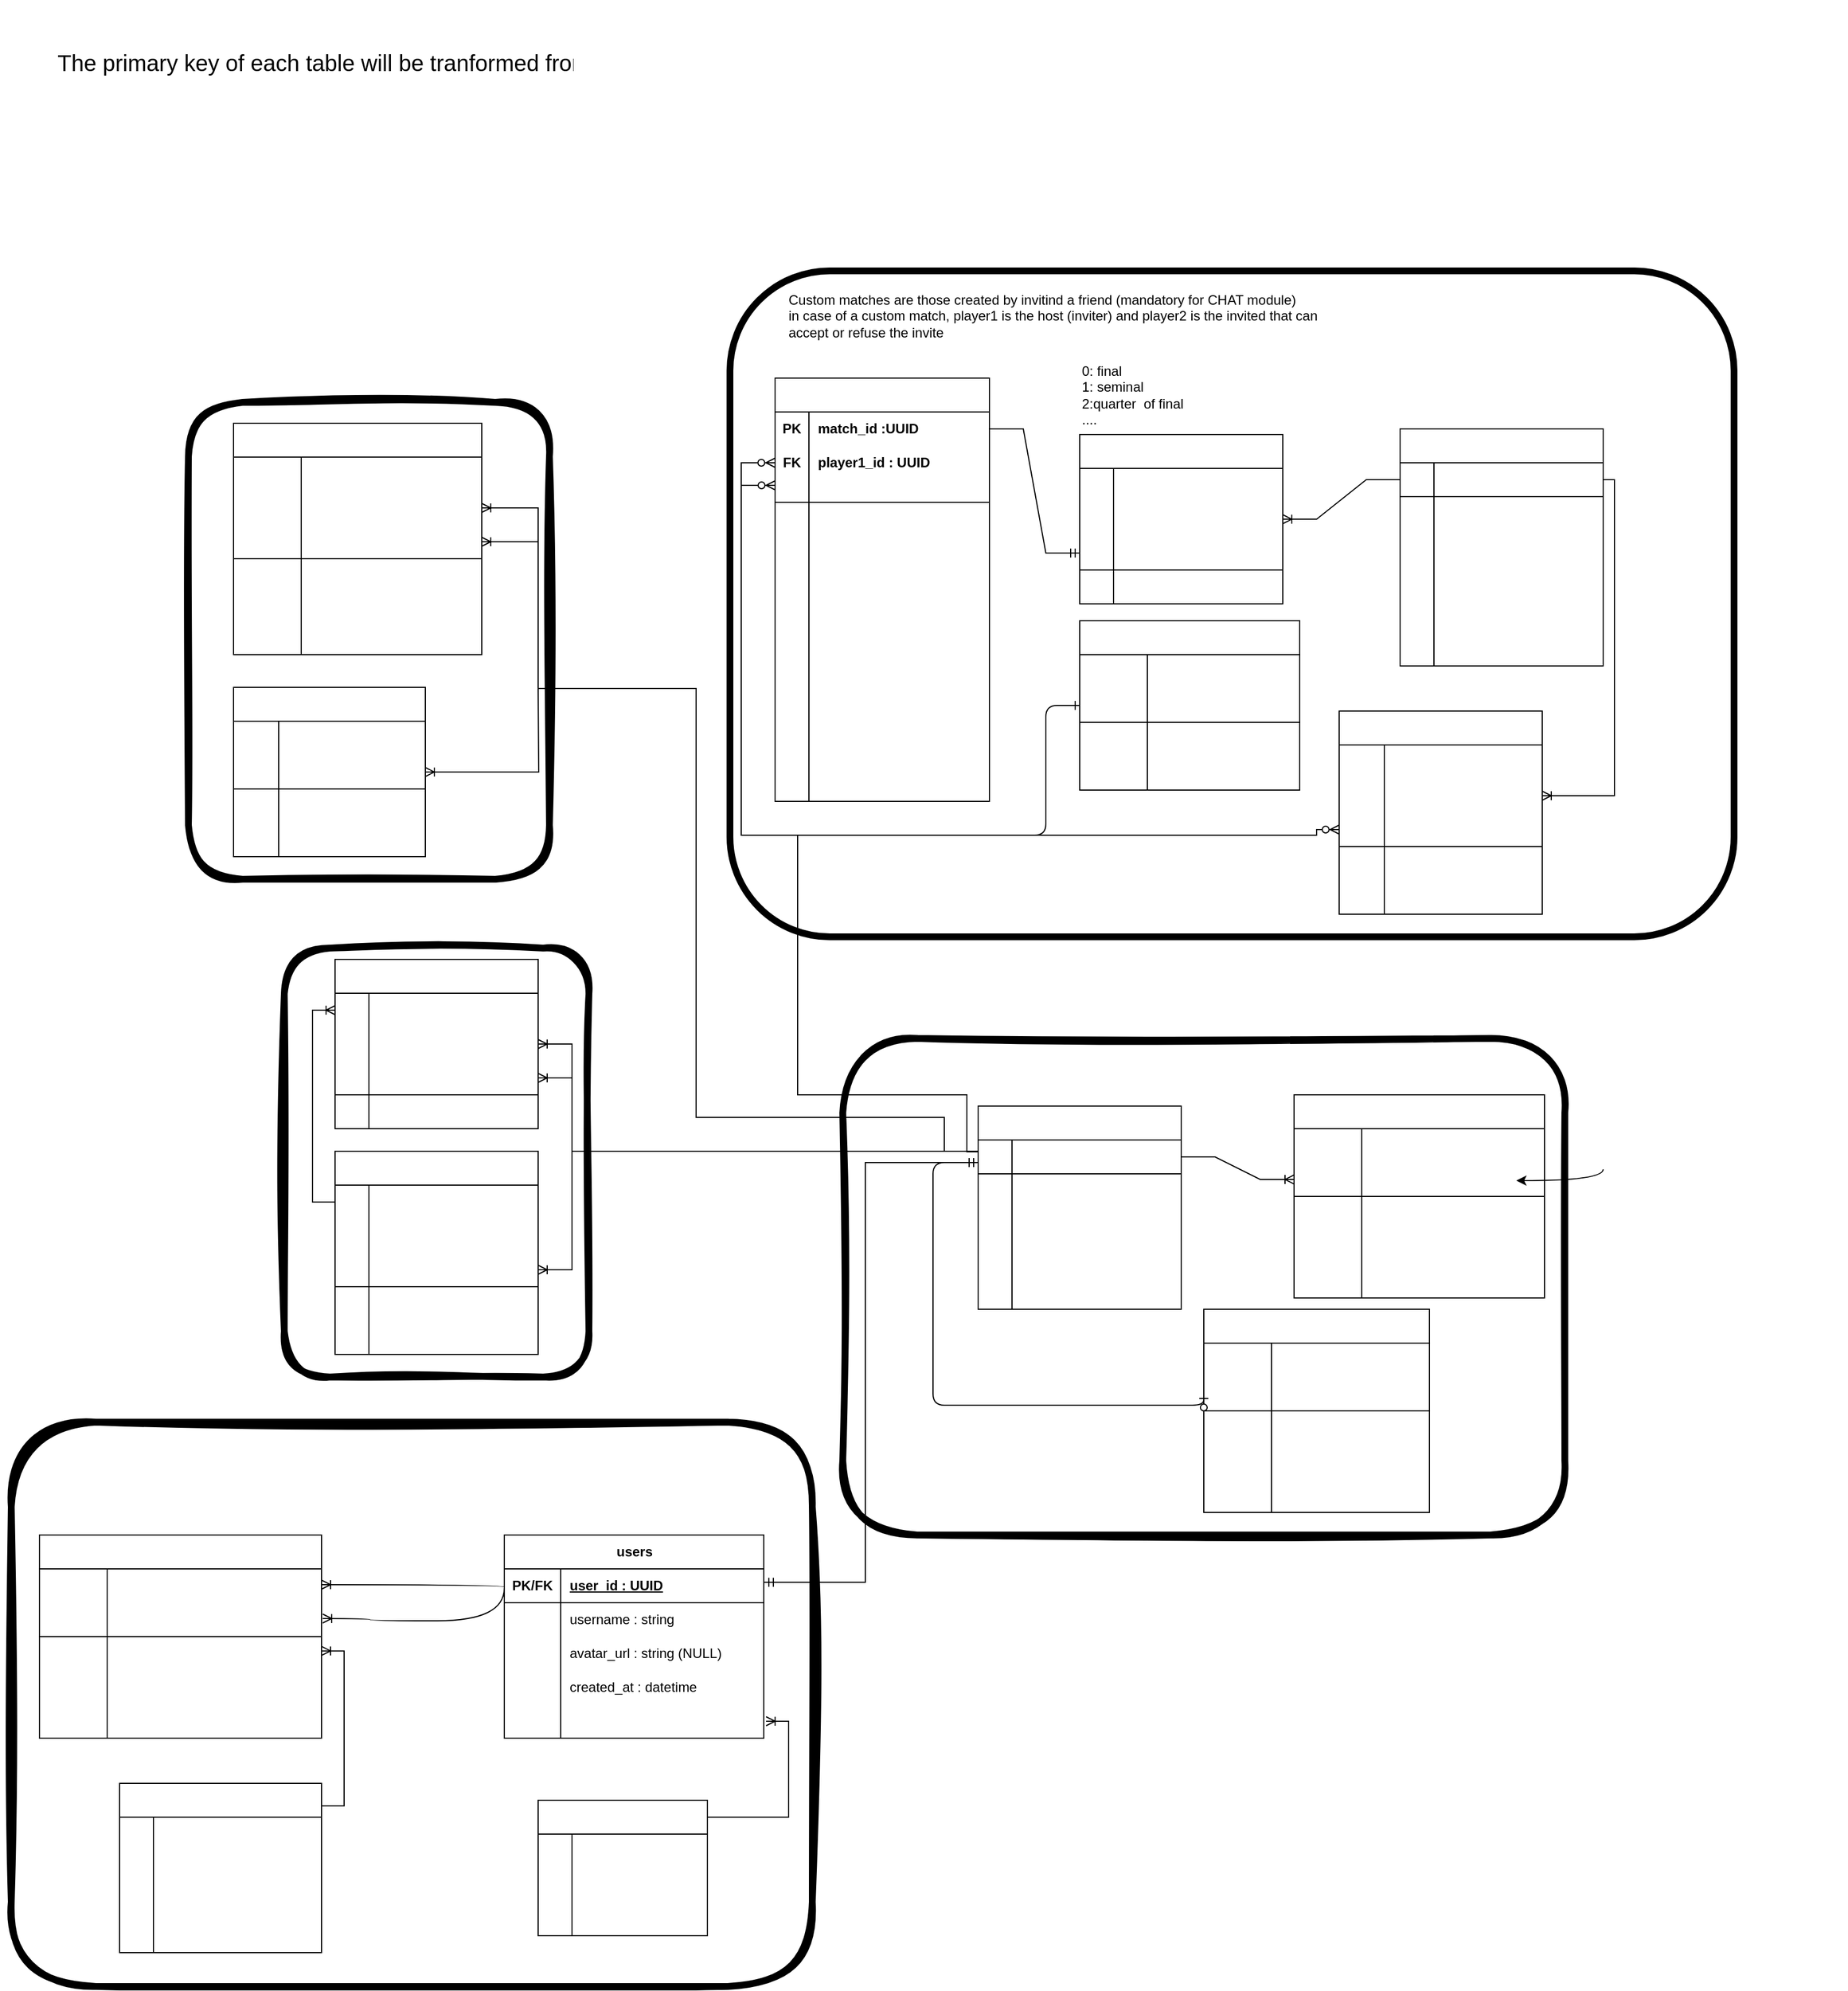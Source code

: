 <mxfile>
    <diagram name="Page-1" id="rNN4AwOxWi-3c5t58apC">
        <mxGraphModel dx="907" dy="1217" grid="1" gridSize="10" guides="1" tooltips="1" connect="1" arrows="1" fold="1" page="1" pageScale="1" pageWidth="827" pageHeight="1169" math="0" shadow="0">
            <root>
                <mxCell id="0"/>
                <mxCell id="1" parent="0"/>
                <mxCell id="bKWbJ0-E0UQl8z5ehJEL-210" value="" style="rounded=1;whiteSpace=wrap;html=1;strokeWidth=6;fillWeight=4;hachureGap=8;hachureAngle=45;fillColor=none;sketch=1;curveFitting=1;jiggle=2;strokeColor=light-dark(#000000,#D70404);fontColor=light-dark(#FFFFFF,#FFFFFF);" parent="1" vertex="1">
                    <mxGeometry x="-575" y="-100" width="270" height="380" as="geometry"/>
                </mxCell>
                <mxCell id="wx6jZ7UeDeFFOWRXVseS-285" value="" style="rounded=1;whiteSpace=wrap;html=1;strokeWidth=6;fillWeight=4;hachureGap=8;hachureAngle=45;fillColor=none;sketch=1;curveFitting=1;jiggle=2;strokeColor=light-dark(#000000,#FF9933);fontColor=light-dark(#FFFFFF,#FFFFFF);" parent="1" vertex="1">
                    <mxGeometry x="-660" y="-583.5" width="320" height="422.5" as="geometry"/>
                </mxCell>
                <mxCell id="wx6jZ7UeDeFFOWRXVseS-230" value="" style="group;fontColor=light-dark(#FFFFFF,#FFFFFF);" parent="1" vertex="1" connectable="0">
                    <mxGeometry x="-160" y="-650" width="890" height="520" as="geometry"/>
                </mxCell>
                <mxCell id="wx6jZ7UeDeFFOWRXVseS-227" value="" style="rounded=1;whiteSpace=wrap;html=1;strokeWidth=6;fillWeight=4;hachureGap=8;hachureAngle=45;fillColor=none;strokeColor=light-dark(#000000,#FF0080);movable=0;resizable=0;rotatable=0;deletable=0;editable=0;locked=1;connectable=0;" parent="wx6jZ7UeDeFFOWRXVseS-230" vertex="1">
                    <mxGeometry x="-20" y="-50" width="890" height="590" as="geometry"/>
                </mxCell>
                <mxCell id="wx6jZ7UeDeFFOWRXVseS-337" value="&lt;font style=&quot;color: light-dark(rgb(0, 0, 0), rgb(255, 255, 255));&quot;&gt;Custom matches are those created by invitind a friend (mandatory for CHAT module)&lt;/font&gt;&lt;div&gt;&lt;font style=&quot;color: light-dark(rgb(0, 0, 0), rgb(255, 255, 255));&quot;&gt;in case of a custom match, player1 is the host (inviter) and player2 is the invited that can&lt;/font&gt;&lt;/div&gt;&lt;div&gt;&lt;font style=&quot;color: light-dark(rgb(0, 0, 0), rgb(255, 255, 255));&quot;&gt;accept or refuse the invite&lt;/font&gt;&lt;/div&gt;" style="text;html=1;align=left;verticalAlign=middle;resizable=0;points=[];autosize=1;strokeColor=none;fillColor=none;imageHeight=20;fontColor=light-dark(#FFFFFF,#FFFFFF);" parent="wx6jZ7UeDeFFOWRXVseS-230" vertex="1">
                    <mxGeometry x="30" y="-40" width="490" height="60" as="geometry"/>
                </mxCell>
                <mxCell id="wx6jZ7UeDeFFOWRXVseS-344" value="rounds" style="shape=table;startSize=30;container=1;collapsible=1;childLayout=tableLayout;fixedRows=1;rowLines=0;fontStyle=1;align=center;resizeLast=1;html=1;fontColor=light-dark(#FFFFFF,#FFFFFF);" parent="wx6jZ7UeDeFFOWRXVseS-230" vertex="1">
                    <mxGeometry x="290" y="95" width="180" height="150" as="geometry"/>
                </mxCell>
                <mxCell id="bKWbJ0-E0UQl8z5ehJEL-44" value="" style="shape=tableRow;horizontal=0;startSize=0;swimlaneHead=0;swimlaneBody=0;fillColor=none;collapsible=0;dropTarget=0;points=[[0,0.5],[1,0.5]];portConstraint=eastwest;top=0;left=0;right=0;bottom=0;fontColor=light-dark(#FFFFFF,#FFFFFF);" parent="wx6jZ7UeDeFFOWRXVseS-344" vertex="1">
                    <mxGeometry y="30" width="180" height="30" as="geometry"/>
                </mxCell>
                <mxCell id="bKWbJ0-E0UQl8z5ehJEL-45" value="&lt;span style=&quot;font-weight: 700;&quot;&gt;PK&lt;/span&gt;" style="shape=partialRectangle;connectable=0;fillColor=none;top=0;left=0;bottom=0;right=0;fontStyle=0;overflow=hidden;whiteSpace=wrap;html=1;fontColor=light-dark(#FFFFFF,#FFFFFF);" parent="bKWbJ0-E0UQl8z5ehJEL-44" vertex="1">
                    <mxGeometry width="30" height="30" as="geometry">
                        <mxRectangle width="30" height="30" as="alternateBounds"/>
                    </mxGeometry>
                </mxCell>
                <mxCell id="bKWbJ0-E0UQl8z5ehJEL-46" value="&lt;span style=&quot;font-weight: 700; text-decoration-line: underline;&quot;&gt;round_id : UUID&lt;/span&gt;" style="shape=partialRectangle;connectable=0;fillColor=none;top=0;left=0;bottom=0;right=0;align=left;spacingLeft=6;fontStyle=0;overflow=hidden;whiteSpace=wrap;html=1;fontColor=light-dark(#FFFFFF,#FFFFFF);" parent="bKWbJ0-E0UQl8z5ehJEL-44" vertex="1">
                    <mxGeometry x="30" width="150" height="30" as="geometry">
                        <mxRectangle width="150" height="30" as="alternateBounds"/>
                    </mxGeometry>
                </mxCell>
                <mxCell id="bKWbJ0-E0UQl8z5ehJEL-47" value="" style="shape=tableRow;horizontal=0;startSize=0;swimlaneHead=0;swimlaneBody=0;fillColor=none;collapsible=0;dropTarget=0;points=[[0,0.5],[1,0.5]];portConstraint=eastwest;top=0;left=0;right=0;bottom=0;fontColor=light-dark(#FFFFFF,#FFFFFF);" parent="wx6jZ7UeDeFFOWRXVseS-344" vertex="1">
                    <mxGeometry y="60" width="180" height="30" as="geometry"/>
                </mxCell>
                <mxCell id="bKWbJ0-E0UQl8z5ehJEL-48" value="&lt;b&gt;FK&lt;/b&gt;" style="shape=partialRectangle;connectable=0;fillColor=none;top=0;left=0;bottom=0;right=0;fontStyle=0;overflow=hidden;whiteSpace=wrap;html=1;fontColor=light-dark(#FFFFFF,#FFFFFF);" parent="bKWbJ0-E0UQl8z5ehJEL-47" vertex="1">
                    <mxGeometry width="30" height="30" as="geometry">
                        <mxRectangle width="30" height="30" as="alternateBounds"/>
                    </mxGeometry>
                </mxCell>
                <mxCell id="bKWbJ0-E0UQl8z5ehJEL-49" value="&lt;b&gt;&lt;u&gt;tournament_id : UUID&lt;/u&gt;&lt;/b&gt;" style="shape=partialRectangle;connectable=0;fillColor=none;top=0;left=0;bottom=0;right=0;align=left;spacingLeft=6;fontStyle=0;overflow=hidden;whiteSpace=wrap;html=1;fontColor=light-dark(#FFFFFF,#FFFFFF);" parent="bKWbJ0-E0UQl8z5ehJEL-47" vertex="1">
                    <mxGeometry x="30" width="150" height="30" as="geometry">
                        <mxRectangle width="150" height="30" as="alternateBounds"/>
                    </mxGeometry>
                </mxCell>
                <mxCell id="wx6jZ7UeDeFFOWRXVseS-345" value="" style="shape=tableRow;horizontal=0;startSize=0;swimlaneHead=0;swimlaneBody=0;fillColor=none;collapsible=0;dropTarget=0;points=[[0,0.5],[1,0.5]];portConstraint=eastwest;top=0;left=0;right=0;bottom=1;fontColor=light-dark(#FFFFFF,#FFFFFF);" parent="wx6jZ7UeDeFFOWRXVseS-344" vertex="1">
                    <mxGeometry y="90" width="180" height="30" as="geometry"/>
                </mxCell>
                <mxCell id="wx6jZ7UeDeFFOWRXVseS-346" value="FK" style="shape=partialRectangle;connectable=0;fillColor=none;top=0;left=0;bottom=0;right=0;fontStyle=1;overflow=hidden;whiteSpace=wrap;html=1;fontColor=light-dark(#FFFFFF,#FFFFFF);" parent="wx6jZ7UeDeFFOWRXVseS-345" vertex="1">
                    <mxGeometry width="30" height="30" as="geometry">
                        <mxRectangle width="30" height="30" as="alternateBounds"/>
                    </mxGeometry>
                </mxCell>
                <mxCell id="wx6jZ7UeDeFFOWRXVseS-347" value="match_id : UUID" style="shape=partialRectangle;connectable=0;fillColor=none;top=0;left=0;bottom=0;right=0;align=left;spacingLeft=6;fontStyle=5;overflow=hidden;whiteSpace=wrap;html=1;fontColor=light-dark(#FFFFFF,#FFFFFF);" parent="wx6jZ7UeDeFFOWRXVseS-345" vertex="1">
                    <mxGeometry x="30" width="150" height="30" as="geometry">
                        <mxRectangle width="150" height="30" as="alternateBounds"/>
                    </mxGeometry>
                </mxCell>
                <mxCell id="wx6jZ7UeDeFFOWRXVseS-354" value="" style="shape=tableRow;horizontal=0;startSize=0;swimlaneHead=0;swimlaneBody=0;fillColor=none;collapsible=0;dropTarget=0;points=[[0,0.5],[1,0.5]];portConstraint=eastwest;top=0;left=0;right=0;bottom=0;fontColor=light-dark(#FFFFFF,#FFFFFF);" parent="wx6jZ7UeDeFFOWRXVseS-344" vertex="1">
                    <mxGeometry y="120" width="180" height="30" as="geometry"/>
                </mxCell>
                <mxCell id="wx6jZ7UeDeFFOWRXVseS-355" value="" style="shape=partialRectangle;connectable=0;fillColor=none;top=0;left=0;bottom=0;right=0;editable=1;overflow=hidden;whiteSpace=wrap;html=1;fontColor=light-dark(#FFFFFF,#FFFFFF);" parent="wx6jZ7UeDeFFOWRXVseS-354" vertex="1">
                    <mxGeometry width="30" height="30" as="geometry">
                        <mxRectangle width="30" height="30" as="alternateBounds"/>
                    </mxGeometry>
                </mxCell>
                <mxCell id="wx6jZ7UeDeFFOWRXVseS-356" value="progression_nbr : int" style="shape=partialRectangle;connectable=0;fillColor=none;top=0;left=0;bottom=0;right=0;align=left;spacingLeft=6;overflow=hidden;whiteSpace=wrap;html=1;fontColor=light-dark(#FFFFFF,#FFFFFF);" parent="wx6jZ7UeDeFFOWRXVseS-354" vertex="1">
                    <mxGeometry x="30" width="150" height="30" as="geometry">
                        <mxRectangle width="150" height="30" as="alternateBounds"/>
                    </mxGeometry>
                </mxCell>
                <mxCell id="wx6jZ7UeDeFFOWRXVseS-357" value="&lt;font style=&quot;color: light-dark(rgb(0, 0, 0), rgb(255, 255, 255));&quot;&gt;0: final&lt;/font&gt;&lt;div&gt;&lt;font style=&quot;color: light-dark(rgb(0, 0, 0), rgb(255, 255, 255));&quot;&gt;1: seminal&lt;/font&gt;&lt;/div&gt;&lt;div&gt;&lt;font style=&quot;color: light-dark(rgb(0, 0, 0), rgb(255, 255, 255));&quot;&gt;2:quarter&amp;nbsp; of final&lt;/font&gt;&lt;/div&gt;&lt;div style=&quot;&quot;&gt;&lt;font style=&quot;color: light-dark(rgb(0, 0, 0), rgb(255, 255, 255));&quot;&gt;....&lt;/font&gt;&lt;/div&gt;" style="text;html=1;align=left;verticalAlign=middle;resizable=0;points=[];autosize=1;strokeColor=none;fillColor=none;fontColor=light-dark(#FFFFFF,#FFFFFF);" parent="wx6jZ7UeDeFFOWRXVseS-230" vertex="1">
                    <mxGeometry x="290" y="25" width="110" height="70" as="geometry"/>
                </mxCell>
                <mxCell id="wx6jZ7UeDeFFOWRXVseS-229" value="" style="group;fontColor=light-dark(#FFFFFF,#FFFFFF);" parent="wx6jZ7UeDeFFOWRXVseS-230" vertex="1" connectable="0">
                    <mxGeometry x="574" y="90" width="180" height="210" as="geometry"/>
                </mxCell>
                <mxCell id="wx6jZ7UeDeFFOWRXVseS-181" value="tournaments" style="shape=table;startSize=30;container=1;collapsible=1;childLayout=tableLayout;fixedRows=1;rowLines=0;fontStyle=1;align=center;resizeLast=1;html=1;fontColor=light-dark(#FFFFFF,#FFFFFF);" parent="wx6jZ7UeDeFFOWRXVseS-229" vertex="1">
                    <mxGeometry width="180" height="210" as="geometry"/>
                </mxCell>
                <mxCell id="wx6jZ7UeDeFFOWRXVseS-182" value="" style="shape=tableRow;horizontal=0;startSize=0;swimlaneHead=0;swimlaneBody=0;fillColor=none;collapsible=0;dropTarget=0;points=[[0,0.5],[1,0.5]];portConstraint=eastwest;top=0;left=0;right=0;bottom=1;fontColor=light-dark(#FFFFFF,#FFFFFF);" parent="wx6jZ7UeDeFFOWRXVseS-181" vertex="1">
                    <mxGeometry y="30" width="180" height="30" as="geometry"/>
                </mxCell>
                <mxCell id="wx6jZ7UeDeFFOWRXVseS-183" value="PK" style="shape=partialRectangle;connectable=0;fillColor=none;top=0;left=0;bottom=0;right=0;fontStyle=1;overflow=hidden;whiteSpace=wrap;html=1;fontColor=light-dark(#FFFFFF,#FFFFFF);" parent="wx6jZ7UeDeFFOWRXVseS-182" vertex="1">
                    <mxGeometry width="30" height="30" as="geometry">
                        <mxRectangle width="30" height="30" as="alternateBounds"/>
                    </mxGeometry>
                </mxCell>
                <mxCell id="wx6jZ7UeDeFFOWRXVseS-184" value="torunament_id : UUID" style="shape=partialRectangle;connectable=0;fillColor=none;top=0;left=0;bottom=0;right=0;align=left;spacingLeft=6;fontStyle=5;overflow=hidden;whiteSpace=wrap;html=1;fontColor=light-dark(#FFFFFF,#FFFFFF);" parent="wx6jZ7UeDeFFOWRXVseS-182" vertex="1">
                    <mxGeometry x="30" width="150" height="30" as="geometry">
                        <mxRectangle width="150" height="30" as="alternateBounds"/>
                    </mxGeometry>
                </mxCell>
                <mxCell id="wx6jZ7UeDeFFOWRXVseS-185" value="" style="shape=tableRow;horizontal=0;startSize=0;swimlaneHead=0;swimlaneBody=0;fillColor=none;collapsible=0;dropTarget=0;points=[[0,0.5],[1,0.5]];portConstraint=eastwest;top=0;left=0;right=0;bottom=0;fontColor=light-dark(#FFFFFF,#FFFFFF);" parent="wx6jZ7UeDeFFOWRXVseS-181" vertex="1">
                    <mxGeometry y="60" width="180" height="30" as="geometry"/>
                </mxCell>
                <mxCell id="wx6jZ7UeDeFFOWRXVseS-186" value="" style="shape=partialRectangle;connectable=0;fillColor=none;top=0;left=0;bottom=0;right=0;editable=1;overflow=hidden;whiteSpace=wrap;html=1;fontColor=light-dark(#FFFFFF,#FFFFFF);" parent="wx6jZ7UeDeFFOWRXVseS-185" vertex="1">
                    <mxGeometry width="30" height="30" as="geometry">
                        <mxRectangle width="30" height="30" as="alternateBounds"/>
                    </mxGeometry>
                </mxCell>
                <mxCell id="wx6jZ7UeDeFFOWRXVseS-187" value="name : string" style="shape=partialRectangle;connectable=0;fillColor=none;top=0;left=0;bottom=0;right=0;align=left;spacingLeft=6;overflow=hidden;whiteSpace=wrap;html=1;fontColor=light-dark(#FFFFFF,#FFFFFF);" parent="wx6jZ7UeDeFFOWRXVseS-185" vertex="1">
                    <mxGeometry x="30" width="150" height="30" as="geometry">
                        <mxRectangle width="150" height="30" as="alternateBounds"/>
                    </mxGeometry>
                </mxCell>
                <mxCell id="wx6jZ7UeDeFFOWRXVseS-188" value="" style="shape=tableRow;horizontal=0;startSize=0;swimlaneHead=0;swimlaneBody=0;fillColor=none;collapsible=0;dropTarget=0;points=[[0,0.5],[1,0.5]];portConstraint=eastwest;top=0;left=0;right=0;bottom=0;fontColor=light-dark(#FFFFFF,#FFFFFF);" parent="wx6jZ7UeDeFFOWRXVseS-181" vertex="1">
                    <mxGeometry y="90" width="180" height="30" as="geometry"/>
                </mxCell>
                <mxCell id="wx6jZ7UeDeFFOWRXVseS-189" value="" style="shape=partialRectangle;connectable=0;fillColor=none;top=0;left=0;bottom=0;right=0;editable=1;overflow=hidden;whiteSpace=wrap;html=1;fontColor=light-dark(#FFFFFF,#FFFFFF);" parent="wx6jZ7UeDeFFOWRXVseS-188" vertex="1">
                    <mxGeometry width="30" height="30" as="geometry">
                        <mxRectangle width="30" height="30" as="alternateBounds"/>
                    </mxGeometry>
                </mxCell>
                <mxCell id="wx6jZ7UeDeFFOWRXVseS-190" value="created_by : UUID" style="shape=partialRectangle;connectable=0;fillColor=none;top=0;left=0;bottom=0;right=0;align=left;spacingLeft=6;overflow=hidden;whiteSpace=wrap;html=1;fontColor=light-dark(#FFFFFF,#FFFFFF);" parent="wx6jZ7UeDeFFOWRXVseS-188" vertex="1">
                    <mxGeometry x="30" width="150" height="30" as="geometry">
                        <mxRectangle width="150" height="30" as="alternateBounds"/>
                    </mxGeometry>
                </mxCell>
                <mxCell id="wx6jZ7UeDeFFOWRXVseS-191" value="" style="shape=tableRow;horizontal=0;startSize=0;swimlaneHead=0;swimlaneBody=0;fillColor=none;collapsible=0;dropTarget=0;points=[[0,0.5],[1,0.5]];portConstraint=eastwest;top=0;left=0;right=0;bottom=0;fontColor=light-dark(#FFFFFF,#FFFFFF);" parent="wx6jZ7UeDeFFOWRXVseS-181" vertex="1">
                    <mxGeometry y="120" width="180" height="30" as="geometry"/>
                </mxCell>
                <mxCell id="wx6jZ7UeDeFFOWRXVseS-192" value="" style="shape=partialRectangle;connectable=0;fillColor=none;top=0;left=0;bottom=0;right=0;editable=1;overflow=hidden;whiteSpace=wrap;html=1;fontColor=light-dark(#FFFFFF,#FFFFFF);" parent="wx6jZ7UeDeFFOWRXVseS-191" vertex="1">
                    <mxGeometry width="30" height="30" as="geometry">
                        <mxRectangle width="30" height="30" as="alternateBounds"/>
                    </mxGeometry>
                </mxCell>
                <mxCell id="wx6jZ7UeDeFFOWRXVseS-193" value="started_at : datime" style="shape=partialRectangle;connectable=0;fillColor=none;top=0;left=0;bottom=0;right=0;align=left;spacingLeft=6;overflow=hidden;whiteSpace=wrap;html=1;fontColor=light-dark(#FFFFFF,#FFFFFF);" parent="wx6jZ7UeDeFFOWRXVseS-191" vertex="1">
                    <mxGeometry x="30" width="150" height="30" as="geometry">
                        <mxRectangle width="150" height="30" as="alternateBounds"/>
                    </mxGeometry>
                </mxCell>
                <mxCell id="wx6jZ7UeDeFFOWRXVseS-194" value="finished_at : datetime" style="shape=partialRectangle;fillColor=none;align=left;verticalAlign=middle;strokeColor=none;spacingLeft=34;rotatable=0;points=[[0,0.5],[1,0.5]];portConstraint=eastwest;dropTarget=0;fontColor=light-dark(#FFFFFF,#FFFFFF);" parent="wx6jZ7UeDeFFOWRXVseS-229" vertex="1">
                    <mxGeometry y="150" width="90" height="30" as="geometry"/>
                </mxCell>
                <mxCell id="wx6jZ7UeDeFFOWRXVseS-195" value="" style="shape=partialRectangle;top=0;left=0;bottom=0;fillColor=none;stokeWidth=1;align=left;verticalAlign=middle;spacingLeft=4;spacingRight=4;overflow=hidden;rotatable=0;points=[];portConstraint=eastwest;part=1;fontColor=light-dark(#FFFFFF,#FFFFFF);" parent="wx6jZ7UeDeFFOWRXVseS-194" vertex="1" connectable="0">
                    <mxGeometry width="30" height="30" as="geometry"/>
                </mxCell>
                <mxCell id="wx6jZ7UeDeFFOWRXVseS-361" value="started : boolean" style="shape=partialRectangle;fillColor=none;align=left;verticalAlign=middle;strokeColor=none;spacingLeft=34;rotatable=0;points=[[0,0.5],[1,0.5]];portConstraint=eastwest;dropTarget=0;fontColor=light-dark(#FFFFFF,#FFFFFF);" parent="wx6jZ7UeDeFFOWRXVseS-230" vertex="1">
                    <mxGeometry x="574" y="270" width="90" height="30" as="geometry"/>
                </mxCell>
                <mxCell id="wx6jZ7UeDeFFOWRXVseS-362" value="" style="shape=partialRectangle;top=0;left=0;bottom=0;fillColor=none;stokeWidth=1;align=left;verticalAlign=middle;spacingLeft=4;spacingRight=4;overflow=hidden;rotatable=0;points=[];portConstraint=eastwest;part=1;fontColor=light-dark(#FFFFFF,#FFFFFF);" parent="wx6jZ7UeDeFFOWRXVseS-361" vertex="1" connectable="0">
                    <mxGeometry width="30" height="30" as="geometry"/>
                </mxCell>
                <mxCell id="wx6jZ7UeDeFFOWRXVseS-196" value="user_pong_stats" style="shape=table;startSize=30;container=1;collapsible=1;childLayout=tableLayout;fixedRows=1;rowLines=0;fontStyle=1;align=center;resizeLast=1;html=1;whiteSpace=wrap;fontColor=light-dark(#FFFFFF,#FFFFFF);" parent="wx6jZ7UeDeFFOWRXVseS-230" vertex="1">
                    <mxGeometry x="290" y="260" width="195" height="150" as="geometry"/>
                </mxCell>
                <mxCell id="wx6jZ7UeDeFFOWRXVseS-197" value="" style="shape=tableRow;horizontal=0;startSize=0;swimlaneHead=0;swimlaneBody=0;fillColor=none;collapsible=0;dropTarget=0;points=[[0,0.5],[1,0.5]];portConstraint=eastwest;top=0;left=0;right=0;bottom=0;html=1;fontColor=light-dark(#FFFFFF,#FFFFFF);" parent="wx6jZ7UeDeFFOWRXVseS-196" vertex="1">
                    <mxGeometry y="30" width="195" height="30" as="geometry"/>
                </mxCell>
                <mxCell id="wx6jZ7UeDeFFOWRXVseS-198" value="PK" style="shape=partialRectangle;connectable=0;fillColor=none;top=0;left=0;bottom=0;right=0;fontStyle=1;overflow=hidden;html=1;whiteSpace=wrap;fontColor=light-dark(#FFFFFF,#FFFFFF);" parent="wx6jZ7UeDeFFOWRXVseS-197" vertex="1">
                    <mxGeometry width="60" height="30" as="geometry">
                        <mxRectangle width="60" height="30" as="alternateBounds"/>
                    </mxGeometry>
                </mxCell>
                <mxCell id="wx6jZ7UeDeFFOWRXVseS-199" value="user_stats_id : UUID" style="shape=partialRectangle;connectable=0;fillColor=none;top=0;left=0;bottom=0;right=0;align=left;spacingLeft=6;fontStyle=5;overflow=hidden;html=1;whiteSpace=wrap;fontColor=light-dark(#FFFFFF,#FFFFFF);" parent="wx6jZ7UeDeFFOWRXVseS-197" vertex="1">
                    <mxGeometry x="60" width="135" height="30" as="geometry">
                        <mxRectangle width="135" height="30" as="alternateBounds"/>
                    </mxGeometry>
                </mxCell>
                <mxCell id="wx6jZ7UeDeFFOWRXVseS-200" value="" style="shape=tableRow;horizontal=0;startSize=0;swimlaneHead=0;swimlaneBody=0;fillColor=none;collapsible=0;dropTarget=0;points=[[0,0.5],[1,0.5]];portConstraint=eastwest;top=0;left=0;right=0;bottom=1;html=1;fontColor=light-dark(#FFFFFF,#FFFFFF);" parent="wx6jZ7UeDeFFOWRXVseS-196" vertex="1">
                    <mxGeometry y="60" width="195" height="30" as="geometry"/>
                </mxCell>
                <mxCell id="wx6jZ7UeDeFFOWRXVseS-201" value="FK" style="shape=partialRectangle;connectable=0;fillColor=none;top=0;left=0;bottom=0;right=0;fontStyle=1;overflow=hidden;html=1;whiteSpace=wrap;fontColor=light-dark(#FFFFFF,#FFFFFF);" parent="wx6jZ7UeDeFFOWRXVseS-200" vertex="1">
                    <mxGeometry width="60" height="30" as="geometry">
                        <mxRectangle width="60" height="30" as="alternateBounds"/>
                    </mxGeometry>
                </mxCell>
                <mxCell id="wx6jZ7UeDeFFOWRXVseS-202" value="user_id : UUID" style="shape=partialRectangle;connectable=0;fillColor=none;top=0;left=0;bottom=0;right=0;align=left;spacingLeft=6;fontStyle=5;overflow=hidden;html=1;whiteSpace=wrap;fontColor=light-dark(#FFFFFF,#FFFFFF);" parent="wx6jZ7UeDeFFOWRXVseS-200" vertex="1">
                    <mxGeometry x="60" width="135" height="30" as="geometry">
                        <mxRectangle width="135" height="30" as="alternateBounds"/>
                    </mxGeometry>
                </mxCell>
                <mxCell id="wx6jZ7UeDeFFOWRXVseS-203" value="" style="shape=tableRow;horizontal=0;startSize=0;swimlaneHead=0;swimlaneBody=0;fillColor=none;collapsible=0;dropTarget=0;points=[[0,0.5],[1,0.5]];portConstraint=eastwest;top=0;left=0;right=0;bottom=0;html=1;fontColor=light-dark(#FFFFFF,#FFFFFF);" parent="wx6jZ7UeDeFFOWRXVseS-196" vertex="1">
                    <mxGeometry y="90" width="195" height="30" as="geometry"/>
                </mxCell>
                <mxCell id="wx6jZ7UeDeFFOWRXVseS-204" value="" style="shape=partialRectangle;connectable=0;fillColor=none;top=0;left=0;bottom=0;right=0;editable=1;overflow=hidden;html=1;whiteSpace=wrap;fontColor=light-dark(#FFFFFF,#FFFFFF);" parent="wx6jZ7UeDeFFOWRXVseS-203" vertex="1">
                    <mxGeometry width="60" height="30" as="geometry">
                        <mxRectangle width="60" height="30" as="alternateBounds"/>
                    </mxGeometry>
                </mxCell>
                <mxCell id="wx6jZ7UeDeFFOWRXVseS-205" value="wins : int (0)" style="shape=partialRectangle;connectable=0;fillColor=none;top=0;left=0;bottom=0;right=0;align=left;spacingLeft=6;overflow=hidden;html=1;whiteSpace=wrap;fontColor=light-dark(#FFFFFF,#FFFFFF);" parent="wx6jZ7UeDeFFOWRXVseS-203" vertex="1">
                    <mxGeometry x="60" width="135" height="30" as="geometry">
                        <mxRectangle width="135" height="30" as="alternateBounds"/>
                    </mxGeometry>
                </mxCell>
                <mxCell id="wx6jZ7UeDeFFOWRXVseS-206" value="" style="shape=tableRow;horizontal=0;startSize=0;swimlaneHead=0;swimlaneBody=0;fillColor=none;collapsible=0;dropTarget=0;points=[[0,0.5],[1,0.5]];portConstraint=eastwest;top=0;left=0;right=0;bottom=0;html=1;fontColor=light-dark(#FFFFFF,#FFFFFF);" parent="wx6jZ7UeDeFFOWRXVseS-196" vertex="1">
                    <mxGeometry y="120" width="195" height="30" as="geometry"/>
                </mxCell>
                <mxCell id="wx6jZ7UeDeFFOWRXVseS-207" value="" style="shape=partialRectangle;connectable=0;fillColor=none;top=0;left=0;bottom=0;right=0;editable=1;overflow=hidden;html=1;whiteSpace=wrap;fontColor=light-dark(#FFFFFF,#FFFFFF);" parent="wx6jZ7UeDeFFOWRXVseS-206" vertex="1">
                    <mxGeometry width="60" height="30" as="geometry">
                        <mxRectangle width="60" height="30" as="alternateBounds"/>
                    </mxGeometry>
                </mxCell>
                <mxCell id="wx6jZ7UeDeFFOWRXVseS-208" value="losses : int (0)" style="shape=partialRectangle;connectable=0;fillColor=none;top=0;left=0;bottom=0;right=0;align=left;spacingLeft=6;overflow=hidden;html=1;whiteSpace=wrap;fontColor=light-dark(#FFFFFF,#FFFFFF);" parent="wx6jZ7UeDeFFOWRXVseS-206" vertex="1">
                    <mxGeometry x="60" width="135" height="30" as="geometry">
                        <mxRectangle width="135" height="30" as="alternateBounds"/>
                    </mxGeometry>
                </mxCell>
                <mxCell id="wx6jZ7UeDeFFOWRXVseS-231" value="" style="group;fontColor=light-dark(#FFFFFF,#FFFFFF);" parent="wx6jZ7UeDeFFOWRXVseS-230" vertex="1" connectable="0">
                    <mxGeometry x="20" y="240" width="90" height="60" as="geometry"/>
                </mxCell>
                <mxCell id="wx6jZ7UeDeFFOWRXVseS-149" value="started_at : datetime" style="shape=partialRectangle;fillColor=none;align=left;verticalAlign=middle;strokeColor=none;spacingLeft=34;rotatable=0;points=[[0,0.5],[1,0.5]];portConstraint=eastwest;dropTarget=0;fontColor=light-dark(#FFFFFF,#FFFFFF);" parent="wx6jZ7UeDeFFOWRXVseS-231" vertex="1">
                    <mxGeometry y="30" width="90" height="30" as="geometry"/>
                </mxCell>
                <mxCell id="wx6jZ7UeDeFFOWRXVseS-150" value="" style="shape=partialRectangle;top=0;left=0;bottom=0;fillColor=none;stokeWidth=1;align=left;verticalAlign=middle;spacingLeft=4;spacingRight=4;overflow=hidden;rotatable=0;points=[];portConstraint=eastwest;part=1;fontColor=light-dark(#FFFFFF,#FFFFFF);" parent="wx6jZ7UeDeFFOWRXVseS-149" vertex="1" connectable="0">
                    <mxGeometry width="30" height="30" as="geometry"/>
                </mxCell>
                <mxCell id="wx6jZ7UeDeFFOWRXVseS-151" value="finished_at : datetime" style="shape=partialRectangle;fillColor=none;align=left;verticalAlign=middle;strokeColor=none;spacingLeft=34;rotatable=0;points=[[0,0.5],[1,0.5]];portConstraint=eastwest;dropTarget=0;fontColor=light-dark(#FFFFFF,#FFFFFF);" parent="wx6jZ7UeDeFFOWRXVseS-231" vertex="1">
                    <mxGeometry width="90" height="30" as="geometry"/>
                </mxCell>
                <mxCell id="wx6jZ7UeDeFFOWRXVseS-152" value="" style="shape=partialRectangle;top=0;left=0;bottom=0;fillColor=none;stokeWidth=1;align=left;verticalAlign=middle;spacingLeft=4;spacingRight=4;overflow=hidden;rotatable=0;points=[];portConstraint=eastwest;part=1;fontColor=light-dark(#FFFFFF,#FFFFFF);" parent="wx6jZ7UeDeFFOWRXVseS-151" vertex="1" connectable="0">
                    <mxGeometry width="30" height="30" as="geometry"/>
                </mxCell>
                <mxCell id="bKWbJ0-E0UQl8z5ehJEL-1" value="matches" style="shape=table;startSize=30;container=1;collapsible=1;childLayout=tableLayout;fixedRows=1;rowLines=0;fontStyle=1;align=center;resizeLast=1;html=1;fontColor=light-dark(#FFFFFF,#FFFFFF);" parent="wx6jZ7UeDeFFOWRXVseS-230" vertex="1">
                    <mxGeometry x="20" y="45" width="190" height="375" as="geometry"/>
                </mxCell>
                <mxCell id="bKWbJ0-E0UQl8z5ehJEL-20" value="" style="shape=tableRow;horizontal=0;startSize=0;swimlaneHead=0;swimlaneBody=0;fillColor=none;collapsible=0;dropTarget=0;points=[[0,0.5],[1,0.5]];portConstraint=eastwest;top=0;left=0;right=0;bottom=0;fontColor=light-dark(#FFFFFF,#FFFFFF);" parent="bKWbJ0-E0UQl8z5ehJEL-1" vertex="1">
                    <mxGeometry y="30" width="190" height="30" as="geometry"/>
                </mxCell>
                <mxCell id="bKWbJ0-E0UQl8z5ehJEL-21" value="&lt;span style=&quot;font-weight: 700;&quot;&gt;&lt;font style=&quot;color: light-dark(rgb(0, 0, 0), rgb(255, 255, 255));&quot;&gt;PK&lt;/font&gt;&lt;/span&gt;" style="shape=partialRectangle;connectable=0;fillColor=none;top=0;left=0;bottom=0;right=0;fontStyle=0;overflow=hidden;whiteSpace=wrap;html=1;fontColor=light-dark(#FFFFFF,#FFFFFF);" parent="bKWbJ0-E0UQl8z5ehJEL-20" vertex="1">
                    <mxGeometry width="30" height="30" as="geometry">
                        <mxRectangle width="30" height="30" as="alternateBounds"/>
                    </mxGeometry>
                </mxCell>
                <mxCell id="bKWbJ0-E0UQl8z5ehJEL-22" value="&lt;span style=&quot;font-weight: 700; text-decoration-line: underline;&quot;&gt;&lt;font style=&quot;color: light-dark(rgb(0, 0, 0), rgb(255, 255, 255));&quot;&gt;match_id :UUID&lt;/font&gt;&lt;/span&gt;" style="shape=partialRectangle;connectable=0;fillColor=none;top=0;left=0;bottom=0;right=0;align=left;spacingLeft=6;fontStyle=0;overflow=hidden;whiteSpace=wrap;html=1;fontColor=light-dark(#FFFFFF,#FFFFFF);" parent="bKWbJ0-E0UQl8z5ehJEL-20" vertex="1">
                    <mxGeometry x="30" width="160" height="30" as="geometry">
                        <mxRectangle width="160" height="30" as="alternateBounds"/>
                    </mxGeometry>
                </mxCell>
                <mxCell id="bKWbJ0-E0UQl8z5ehJEL-23" value="" style="shape=tableRow;horizontal=0;startSize=0;swimlaneHead=0;swimlaneBody=0;fillColor=none;collapsible=0;dropTarget=0;points=[[0,0.5],[1,0.5]];portConstraint=eastwest;top=0;left=0;right=0;bottom=0;fontColor=light-dark(#FFFFFF,#FFFFFF);" parent="bKWbJ0-E0UQl8z5ehJEL-1" vertex="1">
                    <mxGeometry y="60" width="190" height="30" as="geometry"/>
                </mxCell>
                <mxCell id="bKWbJ0-E0UQl8z5ehJEL-24" value="&lt;b&gt;&lt;font style=&quot;color: light-dark(rgb(0, 0, 0), rgb(255, 255, 255));&quot;&gt;FK&lt;/font&gt;&lt;/b&gt;" style="shape=partialRectangle;connectable=0;fillColor=none;top=0;left=0;bottom=0;right=0;fontStyle=0;overflow=hidden;whiteSpace=wrap;html=1;fontColor=light-dark(#FFFFFF,#FFFFFF);" parent="bKWbJ0-E0UQl8z5ehJEL-23" vertex="1">
                    <mxGeometry width="30" height="30" as="geometry">
                        <mxRectangle width="30" height="30" as="alternateBounds"/>
                    </mxGeometry>
                </mxCell>
                <mxCell id="bKWbJ0-E0UQl8z5ehJEL-25" value="&lt;b&gt;&lt;u&gt;&lt;font style=&quot;color: light-dark(rgb(0, 0, 0), rgb(255, 255, 255));&quot;&gt;player1_id :&amp;nbsp;UUID&lt;/font&gt;&lt;/u&gt;&lt;/b&gt;" style="shape=partialRectangle;connectable=0;fillColor=none;top=0;left=0;bottom=0;right=0;align=left;spacingLeft=6;fontStyle=0;overflow=hidden;whiteSpace=wrap;html=1;fontColor=light-dark(#FFFFFF,#FFFFFF);" parent="bKWbJ0-E0UQl8z5ehJEL-23" vertex="1">
                    <mxGeometry x="30" width="160" height="30" as="geometry">
                        <mxRectangle width="160" height="30" as="alternateBounds"/>
                    </mxGeometry>
                </mxCell>
                <mxCell id="bKWbJ0-E0UQl8z5ehJEL-2" value="" style="shape=tableRow;horizontal=0;startSize=0;swimlaneHead=0;swimlaneBody=0;fillColor=none;collapsible=0;dropTarget=0;points=[[0,0.5],[1,0.5]];portConstraint=eastwest;top=0;left=0;right=0;bottom=1;fontColor=light-dark(#FFFFFF,#FFFFFF);" parent="bKWbJ0-E0UQl8z5ehJEL-1" vertex="1">
                    <mxGeometry y="90" width="190" height="20" as="geometry"/>
                </mxCell>
                <mxCell id="bKWbJ0-E0UQl8z5ehJEL-3" value="FK" style="shape=partialRectangle;connectable=0;fillColor=none;top=0;left=0;bottom=0;right=0;fontStyle=1;overflow=hidden;whiteSpace=wrap;html=1;fontColor=light-dark(#FFFFFF,#FFFFFF);" parent="bKWbJ0-E0UQl8z5ehJEL-2" vertex="1">
                    <mxGeometry width="30" height="20" as="geometry">
                        <mxRectangle width="30" height="20" as="alternateBounds"/>
                    </mxGeometry>
                </mxCell>
                <mxCell id="bKWbJ0-E0UQl8z5ehJEL-4" value="player2_id :&amp;nbsp;UUID" style="shape=partialRectangle;connectable=0;fillColor=none;top=0;left=0;bottom=0;right=0;align=left;spacingLeft=6;fontStyle=5;overflow=hidden;whiteSpace=wrap;html=1;fontColor=light-dark(#FFFFFF,#FFFFFF);" parent="bKWbJ0-E0UQl8z5ehJEL-2" vertex="1">
                    <mxGeometry x="30" width="160" height="20" as="geometry">
                        <mxRectangle width="160" height="20" as="alternateBounds"/>
                    </mxGeometry>
                </mxCell>
                <mxCell id="bKWbJ0-E0UQl8z5ehJEL-5" value="" style="shape=tableRow;horizontal=0;startSize=0;swimlaneHead=0;swimlaneBody=0;fillColor=none;collapsible=0;dropTarget=0;points=[[0,0.5],[1,0.5]];portConstraint=eastwest;top=0;left=0;right=0;bottom=0;fontColor=light-dark(#FFFFFF,#FFFFFF);" parent="bKWbJ0-E0UQl8z5ehJEL-1" vertex="1">
                    <mxGeometry y="110" width="190" height="30" as="geometry"/>
                </mxCell>
                <mxCell id="bKWbJ0-E0UQl8z5ehJEL-6" value="" style="shape=partialRectangle;connectable=0;fillColor=none;top=0;left=0;bottom=0;right=0;editable=1;overflow=hidden;whiteSpace=wrap;html=1;fontColor=light-dark(#FFFFFF,#FFFFFF);" parent="bKWbJ0-E0UQl8z5ehJEL-5" vertex="1">
                    <mxGeometry width="30" height="30" as="geometry">
                        <mxRectangle width="30" height="30" as="alternateBounds"/>
                    </mxGeometry>
                </mxCell>
                <mxCell id="bKWbJ0-E0UQl8z5ehJEL-7" value="player1_score : int" style="shape=partialRectangle;connectable=0;fillColor=none;top=0;left=0;bottom=0;right=0;align=left;spacingLeft=6;overflow=hidden;whiteSpace=wrap;html=1;fontColor=light-dark(#FFFFFF,#FFFFFF);" parent="bKWbJ0-E0UQl8z5ehJEL-5" vertex="1">
                    <mxGeometry x="30" width="160" height="30" as="geometry">
                        <mxRectangle width="160" height="30" as="alternateBounds"/>
                    </mxGeometry>
                </mxCell>
                <mxCell id="bKWbJ0-E0UQl8z5ehJEL-8" value="" style="shape=tableRow;horizontal=0;startSize=0;swimlaneHead=0;swimlaneBody=0;fillColor=none;collapsible=0;dropTarget=0;points=[[0,0.5],[1,0.5]];portConstraint=eastwest;top=0;left=0;right=0;bottom=0;fontColor=light-dark(#FFFFFF,#FFFFFF);" parent="bKWbJ0-E0UQl8z5ehJEL-1" vertex="1">
                    <mxGeometry y="140" width="190" height="30" as="geometry"/>
                </mxCell>
                <mxCell id="bKWbJ0-E0UQl8z5ehJEL-9" value="" style="shape=partialRectangle;connectable=0;fillColor=none;top=0;left=0;bottom=0;right=0;editable=1;overflow=hidden;whiteSpace=wrap;html=1;fontColor=light-dark(#FFFFFF,#FFFFFF);" parent="bKWbJ0-E0UQl8z5ehJEL-8" vertex="1">
                    <mxGeometry width="30" height="30" as="geometry">
                        <mxRectangle width="30" height="30" as="alternateBounds"/>
                    </mxGeometry>
                </mxCell>
                <mxCell id="bKWbJ0-E0UQl8z5ehJEL-10" value="player2_score : int" style="shape=partialRectangle;connectable=0;fillColor=none;top=0;left=0;bottom=0;right=0;align=left;spacingLeft=6;overflow=hidden;whiteSpace=wrap;html=1;fontColor=light-dark(#FFFFFF,#FFFFFF);" parent="bKWbJ0-E0UQl8z5ehJEL-8" vertex="1">
                    <mxGeometry x="30" width="160" height="30" as="geometry">
                        <mxRectangle width="160" height="30" as="alternateBounds"/>
                    </mxGeometry>
                </mxCell>
                <mxCell id="bKWbJ0-E0UQl8z5ehJEL-11" value="" style="shape=tableRow;horizontal=0;startSize=0;swimlaneHead=0;swimlaneBody=0;fillColor=none;collapsible=0;dropTarget=0;points=[[0,0.5],[1,0.5]];portConstraint=eastwest;top=0;left=0;right=0;bottom=0;fontColor=light-dark(#FFFFFF,#FFFFFF);" parent="bKWbJ0-E0UQl8z5ehJEL-1" vertex="1">
                    <mxGeometry y="170" width="190" height="30" as="geometry"/>
                </mxCell>
                <mxCell id="bKWbJ0-E0UQl8z5ehJEL-12" value="" style="shape=partialRectangle;connectable=0;fillColor=none;top=0;left=0;bottom=0;right=0;editable=1;overflow=hidden;whiteSpace=wrap;html=1;fontColor=light-dark(#FFFFFF,#FFFFFF);" parent="bKWbJ0-E0UQl8z5ehJEL-11" vertex="1">
                    <mxGeometry width="30" height="30" as="geometry">
                        <mxRectangle width="30" height="30" as="alternateBounds"/>
                    </mxGeometry>
                </mxCell>
                <mxCell id="bKWbJ0-E0UQl8z5ehJEL-13" value="winner : UUID" style="shape=partialRectangle;connectable=0;fillColor=none;top=0;left=0;bottom=0;right=0;align=left;spacingLeft=6;overflow=hidden;whiteSpace=wrap;html=1;fontColor=light-dark(#FFFFFF,#FFFFFF);" parent="bKWbJ0-E0UQl8z5ehJEL-11" vertex="1">
                    <mxGeometry x="30" width="160" height="30" as="geometry">
                        <mxRectangle width="160" height="30" as="alternateBounds"/>
                    </mxGeometry>
                </mxCell>
                <mxCell id="wx6jZ7UeDeFFOWRXVseS-340" value="power_ups : boolean" style="shape=partialRectangle;fillColor=none;align=left;verticalAlign=middle;strokeColor=none;spacingLeft=34;rotatable=0;points=[[0,0.5],[1,0.5]];portConstraint=eastwest;dropTarget=0;fontColor=light-dark(#FFFFFF,#FFFFFF);" parent="wx6jZ7UeDeFFOWRXVseS-230" vertex="1">
                    <mxGeometry x="20" y="300" width="90" height="30" as="geometry"/>
                </mxCell>
                <mxCell id="wx6jZ7UeDeFFOWRXVseS-341" value="" style="shape=partialRectangle;top=0;left=0;bottom=0;fillColor=none;stokeWidth=1;align=left;verticalAlign=middle;spacingLeft=4;spacingRight=4;overflow=hidden;rotatable=0;points=[];portConstraint=eastwest;part=1;fontColor=light-dark(#FFFFFF,#FFFFFF);" parent="wx6jZ7UeDeFFOWRXVseS-340" vertex="1" connectable="0">
                    <mxGeometry width="30" height="30" as="geometry"/>
                </mxCell>
                <mxCell id="wx6jZ7UeDeFFOWRXVseS-342" value="local_match : boolean" style="shape=partialRectangle;fillColor=none;align=left;verticalAlign=middle;strokeColor=none;spacingLeft=34;rotatable=0;points=[[0,0.5],[1,0.5]];portConstraint=eastwest;dropTarget=0;fontColor=light-dark(#FFFFFF,#FFFFFF);" parent="wx6jZ7UeDeFFOWRXVseS-230" vertex="1">
                    <mxGeometry x="20" y="330" width="90" height="30" as="geometry"/>
                </mxCell>
                <mxCell id="wx6jZ7UeDeFFOWRXVseS-343" value="" style="shape=partialRectangle;top=0;left=0;bottom=0;fillColor=none;stokeWidth=1;align=left;verticalAlign=middle;spacingLeft=4;spacingRight=4;overflow=hidden;rotatable=0;points=[];portConstraint=eastwest;part=1;fontColor=light-dark(#FFFFFF,#FFFFFF);" parent="wx6jZ7UeDeFFOWRXVseS-342" vertex="1" connectable="0">
                    <mxGeometry width="30" height="30" as="geometry"/>
                </mxCell>
                <mxCell id="wx6jZ7UeDeFFOWRXVseS-330" value="custom_match : boolean" style="shape=partialRectangle;fillColor=none;align=left;verticalAlign=middle;strokeColor=none;spacingLeft=34;rotatable=0;points=[[0,0.5],[1,0.5]];portConstraint=eastwest;dropTarget=0;fontColor=light-dark(#FFFFFF,#FFFFFF);" parent="wx6jZ7UeDeFFOWRXVseS-230" vertex="1">
                    <mxGeometry x="20" y="360" width="90" height="30" as="geometry"/>
                </mxCell>
                <mxCell id="wx6jZ7UeDeFFOWRXVseS-331" value="" style="shape=partialRectangle;top=0;left=0;bottom=0;fillColor=none;stokeWidth=1;align=left;verticalAlign=middle;spacingLeft=4;spacingRight=4;overflow=hidden;rotatable=0;points=[];portConstraint=eastwest;part=1;fontColor=light-dark(#FFFFFF,#FFFFFF);" parent="wx6jZ7UeDeFFOWRXVseS-330" vertex="1" connectable="0">
                    <mxGeometry width="30" height="30" as="geometry"/>
                </mxCell>
                <mxCell id="wx6jZ7UeDeFFOWRXVseS-332" value="accepted : boolean (FALSE)" style="shape=partialRectangle;fillColor=none;align=left;verticalAlign=middle;strokeColor=none;spacingLeft=34;rotatable=0;points=[[0,0.5],[1,0.5]];portConstraint=eastwest;dropTarget=0;fontColor=light-dark(#FFFFFF,#FFFFFF);" parent="wx6jZ7UeDeFFOWRXVseS-230" vertex="1">
                    <mxGeometry x="20" y="390" width="90" height="30" as="geometry"/>
                </mxCell>
                <mxCell id="wx6jZ7UeDeFFOWRXVseS-333" value="" style="shape=partialRectangle;top=0;left=0;bottom=0;fillColor=none;stokeWidth=1;align=left;verticalAlign=middle;spacingLeft=4;spacingRight=4;overflow=hidden;rotatable=0;points=[];portConstraint=eastwest;part=1;fontColor=light-dark(#FFFFFF,#FFFFFF);" parent="wx6jZ7UeDeFFOWRXVseS-332" vertex="1" connectable="0">
                    <mxGeometry width="30" height="30" as="geometry"/>
                </mxCell>
                <mxCell id="bKWbJ0-E0UQl8z5ehJEL-37" value="" style="fontSize=12;html=1;endArrow=ERzeroToMany;endFill=1;rounded=0;fontColor=light-dark(#FFFFFF,#FFFFFF);" parent="wx6jZ7UeDeFFOWRXVseS-230" edge="1">
                    <mxGeometry width="100" height="100" relative="1" as="geometry">
                        <mxPoint x="-10" y="140" as="sourcePoint"/>
                        <mxPoint x="20" y="140" as="targetPoint"/>
                    </mxGeometry>
                </mxCell>
                <mxCell id="wx6jZ7UeDeFFOWRXVseS-246" value="partecipations" style="shape=table;startSize=30;container=1;collapsible=1;childLayout=tableLayout;fixedRows=1;rowLines=0;fontStyle=1;align=center;resizeLast=1;html=1;whiteSpace=wrap;fontColor=light-dark(#FFFFFF,#FFFFFF);" parent="wx6jZ7UeDeFFOWRXVseS-230" vertex="1">
                    <mxGeometry x="520" y="340" width="180" height="180" as="geometry"/>
                </mxCell>
                <mxCell id="wx6jZ7UeDeFFOWRXVseS-247" value="" style="shape=tableRow;horizontal=0;startSize=0;swimlaneHead=0;swimlaneBody=0;fillColor=none;collapsible=0;dropTarget=0;points=[[0,0.5],[1,0.5]];portConstraint=eastwest;top=0;left=0;right=0;bottom=0;html=1;fontColor=light-dark(#FFFFFF,#FFFFFF);" parent="wx6jZ7UeDeFFOWRXVseS-246" vertex="1">
                    <mxGeometry y="30" width="180" height="30" as="geometry"/>
                </mxCell>
                <mxCell id="wx6jZ7UeDeFFOWRXVseS-248" value="PK" style="shape=partialRectangle;connectable=0;fillColor=none;top=0;left=0;bottom=0;right=0;fontStyle=1;overflow=hidden;html=1;whiteSpace=wrap;fontColor=light-dark(#FFFFFF,#FFFFFF);" parent="wx6jZ7UeDeFFOWRXVseS-247" vertex="1">
                    <mxGeometry width="40" height="30" as="geometry">
                        <mxRectangle width="40" height="30" as="alternateBounds"/>
                    </mxGeometry>
                </mxCell>
                <mxCell id="wx6jZ7UeDeFFOWRXVseS-249" value="partecipation_id UUID" style="shape=partialRectangle;connectable=0;fillColor=none;top=0;left=0;bottom=0;right=0;align=left;spacingLeft=6;fontStyle=5;overflow=hidden;html=1;whiteSpace=wrap;fontColor=light-dark(#FFFFFF,#FFFFFF);" parent="wx6jZ7UeDeFFOWRXVseS-247" vertex="1">
                    <mxGeometry x="40" width="140" height="30" as="geometry">
                        <mxRectangle width="140" height="30" as="alternateBounds"/>
                    </mxGeometry>
                </mxCell>
                <mxCell id="wx6jZ7UeDeFFOWRXVseS-262" value="" style="shape=tableRow;horizontal=0;startSize=0;swimlaneHead=0;swimlaneBody=0;fillColor=none;collapsible=0;dropTarget=0;points=[[0,0.5],[1,0.5]];portConstraint=eastwest;top=0;left=0;right=0;bottom=0;fontColor=light-dark(#FFFFFF,#FFFFFF);" parent="wx6jZ7UeDeFFOWRXVseS-246" vertex="1">
                    <mxGeometry y="60" width="180" height="30" as="geometry"/>
                </mxCell>
                <mxCell id="wx6jZ7UeDeFFOWRXVseS-263" value="&lt;span style=&quot;font-weight: 700;&quot;&gt;FK&lt;/span&gt;" style="shape=partialRectangle;connectable=0;fillColor=none;top=0;left=0;bottom=0;right=0;fontStyle=0;overflow=hidden;whiteSpace=wrap;html=1;fontColor=light-dark(#FFFFFF,#FFFFFF);" parent="wx6jZ7UeDeFFOWRXVseS-262" vertex="1">
                    <mxGeometry width="40" height="30" as="geometry">
                        <mxRectangle width="40" height="30" as="alternateBounds"/>
                    </mxGeometry>
                </mxCell>
                <mxCell id="wx6jZ7UeDeFFOWRXVseS-264" value="&lt;span style=&quot;font-weight: 700; text-decoration-line: underline;&quot;&gt;&lt;font style=&quot;&quot;&gt;torunament_id UUID&lt;/font&gt;&lt;/span&gt;" style="shape=partialRectangle;connectable=0;fillColor=none;top=0;left=0;bottom=0;right=0;align=left;spacingLeft=6;fontStyle=0;overflow=hidden;whiteSpace=wrap;html=1;fontColor=light-dark(#FFFFFF,#FFFFFF);" parent="wx6jZ7UeDeFFOWRXVseS-262" vertex="1">
                    <mxGeometry x="40" width="140" height="30" as="geometry">
                        <mxRectangle width="140" height="30" as="alternateBounds"/>
                    </mxGeometry>
                </mxCell>
                <mxCell id="wx6jZ7UeDeFFOWRXVseS-250" value="" style="shape=tableRow;horizontal=0;startSize=0;swimlaneHead=0;swimlaneBody=0;fillColor=none;collapsible=0;dropTarget=0;points=[[0,0.5],[1,0.5]];portConstraint=eastwest;top=0;left=0;right=0;bottom=1;html=1;fontColor=light-dark(#FFFFFF,#FFFFFF);" parent="wx6jZ7UeDeFFOWRXVseS-246" vertex="1">
                    <mxGeometry y="90" width="180" height="30" as="geometry"/>
                </mxCell>
                <mxCell id="wx6jZ7UeDeFFOWRXVseS-251" value="FK" style="shape=partialRectangle;connectable=0;fillColor=none;top=0;left=0;bottom=0;right=0;fontStyle=1;overflow=hidden;html=1;whiteSpace=wrap;fontColor=light-dark(#FFFFFF,#FFFFFF);" parent="wx6jZ7UeDeFFOWRXVseS-250" vertex="1">
                    <mxGeometry width="40" height="30" as="geometry">
                        <mxRectangle width="40" height="30" as="alternateBounds"/>
                    </mxGeometry>
                </mxCell>
                <mxCell id="wx6jZ7UeDeFFOWRXVseS-252" value="user_id : UUID" style="shape=partialRectangle;connectable=0;fillColor=none;top=0;left=0;bottom=0;right=0;align=left;spacingLeft=6;fontStyle=5;overflow=hidden;html=1;whiteSpace=wrap;fontColor=light-dark(#FFFFFF,#FFFFFF);" parent="wx6jZ7UeDeFFOWRXVseS-250" vertex="1">
                    <mxGeometry x="40" width="140" height="30" as="geometry">
                        <mxRectangle width="140" height="30" as="alternateBounds"/>
                    </mxGeometry>
                </mxCell>
                <mxCell id="wx6jZ7UeDeFFOWRXVseS-253" value="" style="shape=tableRow;horizontal=0;startSize=0;swimlaneHead=0;swimlaneBody=0;fillColor=none;collapsible=0;dropTarget=0;points=[[0,0.5],[1,0.5]];portConstraint=eastwest;top=0;left=0;right=0;bottom=0;html=1;fontColor=light-dark(#FFFFFF,#FFFFFF);" parent="wx6jZ7UeDeFFOWRXVseS-246" vertex="1">
                    <mxGeometry y="120" width="180" height="30" as="geometry"/>
                </mxCell>
                <mxCell id="wx6jZ7UeDeFFOWRXVseS-254" value="" style="shape=partialRectangle;connectable=0;fillColor=none;top=0;left=0;bottom=0;right=0;editable=1;overflow=hidden;html=1;whiteSpace=wrap;fontColor=light-dark(#FFFFFF,#FFFFFF);" parent="wx6jZ7UeDeFFOWRXVseS-253" vertex="1">
                    <mxGeometry width="40" height="30" as="geometry">
                        <mxRectangle width="40" height="30" as="alternateBounds"/>
                    </mxGeometry>
                </mxCell>
                <mxCell id="wx6jZ7UeDeFFOWRXVseS-255" value="registered_at : datetime" style="shape=partialRectangle;connectable=0;fillColor=none;top=0;left=0;bottom=0;right=0;align=left;spacingLeft=6;overflow=hidden;html=1;whiteSpace=wrap;fontColor=light-dark(#FFFFFF,#FFFFFF);" parent="wx6jZ7UeDeFFOWRXVseS-253" vertex="1">
                    <mxGeometry x="40" width="140" height="30" as="geometry">
                        <mxRectangle width="140" height="30" as="alternateBounds"/>
                    </mxGeometry>
                </mxCell>
                <mxCell id="wx6jZ7UeDeFFOWRXVseS-366" value="final_position : int" style="shape=partialRectangle;fillColor=none;align=left;verticalAlign=middle;strokeColor=none;spacingLeft=34;rotatable=0;points=[[0,0.5],[1,0.5]];portConstraint=eastwest;dropTarget=0;fontColor=light-dark(#FFFFFF,#FFFFFF);" parent="wx6jZ7UeDeFFOWRXVseS-230" vertex="1">
                    <mxGeometry x="530" y="490" width="90" height="30" as="geometry"/>
                </mxCell>
                <mxCell id="wx6jZ7UeDeFFOWRXVseS-367" value="" style="shape=partialRectangle;top=0;left=0;bottom=0;fillColor=none;stokeWidth=1;align=left;verticalAlign=middle;spacingLeft=4;spacingRight=4;overflow=hidden;rotatable=0;points=[];portConstraint=eastwest;part=1;fontColor=light-dark(#FFFFFF,#FFFFFF);" parent="wx6jZ7UeDeFFOWRXVseS-366" vertex="1" connectable="0">
                    <mxGeometry width="30" height="30" as="geometry"/>
                </mxCell>
                <mxCell id="bKWbJ0-E0UQl8z5ehJEL-50" value="" style="edgeStyle=orthogonalEdgeStyle;fontSize=12;html=1;endArrow=ERzeroToMany;endFill=1;rounded=0;entryX=0;entryY=0.5;entryDx=0;entryDy=0;fontColor=light-dark(#FFFFFF,#FFFFFF);" parent="wx6jZ7UeDeFFOWRXVseS-230" target="wx6jZ7UeDeFFOWRXVseS-250" edge="1">
                    <mxGeometry width="100" height="100" relative="1" as="geometry">
                        <mxPoint x="40" y="460" as="sourcePoint"/>
                        <mxPoint x="410" y="450" as="targetPoint"/>
                        <Array as="points">
                            <mxPoint x="40" y="450"/>
                            <mxPoint x="500" y="450"/>
                            <mxPoint x="500" y="445"/>
                        </Array>
                    </mxGeometry>
                </mxCell>
                <mxCell id="bKWbJ0-E0UQl8z5ehJEL-51" value="" style="edgeStyle=orthogonalEdgeStyle;fontSize=12;html=1;endArrow=ERoneToMany;rounded=0;exitX=1;exitY=0.5;exitDx=0;exitDy=0;entryX=1;entryY=0.5;entryDx=0;entryDy=0;fontColor=light-dark(#FFFFFF,#FFFFFF);" parent="wx6jZ7UeDeFFOWRXVseS-230" source="wx6jZ7UeDeFFOWRXVseS-182" target="wx6jZ7UeDeFFOWRXVseS-262" edge="1">
                    <mxGeometry width="100" height="100" relative="1" as="geometry">
                        <mxPoint x="810" y="400" as="sourcePoint"/>
                        <mxPoint x="910" y="300" as="targetPoint"/>
                    </mxGeometry>
                </mxCell>
                <mxCell id="bKWbJ0-E0UQl8z5ehJEL-52" value="" style="edgeStyle=entityRelationEdgeStyle;fontSize=12;html=1;endArrow=ERoneToMany;rounded=0;entryX=1;entryY=0.5;entryDx=0;entryDy=0;exitX=0;exitY=0.5;exitDx=0;exitDy=0;fontColor=light-dark(#FFFFFF,#FFFFFF);" parent="wx6jZ7UeDeFFOWRXVseS-230" source="wx6jZ7UeDeFFOWRXVseS-182" target="bKWbJ0-E0UQl8z5ehJEL-47" edge="1">
                    <mxGeometry width="100" height="100" relative="1" as="geometry">
                        <mxPoint x="520" y="220" as="sourcePoint"/>
                        <mxPoint x="620" y="120" as="targetPoint"/>
                    </mxGeometry>
                </mxCell>
                <mxCell id="bKWbJ0-E0UQl8z5ehJEL-55" value="" style="edgeStyle=entityRelationEdgeStyle;fontSize=12;html=1;endArrow=ERmandOne;rounded=0;entryX=0;entryY=0.5;entryDx=0;entryDy=0;exitX=1;exitY=0.5;exitDx=0;exitDy=0;fontColor=light-dark(#FFFFFF,#FFFFFF);" parent="wx6jZ7UeDeFFOWRXVseS-230" source="bKWbJ0-E0UQl8z5ehJEL-20" target="wx6jZ7UeDeFFOWRXVseS-345" edge="1">
                    <mxGeometry width="100" height="100" relative="1" as="geometry">
                        <mxPoint x="410" y="240" as="sourcePoint"/>
                        <mxPoint x="510" y="140" as="targetPoint"/>
                    </mxGeometry>
                </mxCell>
                <mxCell id="31" value="" style="edgeStyle=orthogonalEdgeStyle;fontSize=12;html=1;endArrow=ERone;endFill=1;entryX=0;entryY=0.5;entryDx=0;entryDy=0;fontColor=light-dark(#FFFFFF,#FFFFFF);" parent="wx6jZ7UeDeFFOWRXVseS-230" target="wx6jZ7UeDeFFOWRXVseS-200" edge="1">
                    <mxGeometry width="100" height="100" relative="1" as="geometry">
                        <mxPoint x="200" y="450" as="sourcePoint"/>
                        <mxPoint x="300" y="420" as="targetPoint"/>
                        <Array as="points">
                            <mxPoint x="200" y="450"/>
                            <mxPoint x="260" y="450"/>
                            <mxPoint x="260" y="335"/>
                        </Array>
                    </mxGeometry>
                </mxCell>
                <mxCell id="wx6jZ7UeDeFFOWRXVseS-179" value="" style="rounded=1;whiteSpace=wrap;html=1;strokeWidth=6;fillWeight=4;hachureGap=8;hachureAngle=45;fillColor=none;sketch=1;curveFitting=1;jiggle=2;strokeColor=light-dark(#000000,#00FF80);fontStyle=4;fontColor=light-dark(#FFFFFF,#FFFFFF);" parent="1" vertex="1">
                    <mxGeometry x="-817" y="320" width="710" height="500" as="geometry"/>
                </mxCell>
                <mxCell id="wx6jZ7UeDeFFOWRXVseS-104" value="" style="rounded=1;whiteSpace=wrap;html=1;strokeWidth=6;fillWeight=4;hachureGap=8;hachureAngle=45;fillColor=none;sketch=1;curveFitting=1;jiggle=2;strokeColor=light-dark(#000000,#3399FF);fontColor=light-dark(#FFFFFF,#FFFFFF);" parent="1" vertex="1">
                    <mxGeometry x="-80" y="-20" width="640" height="440" as="geometry"/>
                </mxCell>
                <mxCell id="wx6jZ7UeDeFFOWRXVseS-1" value="auth_accounts" style="shape=table;startSize=30;container=1;collapsible=1;childLayout=tableLayout;fixedRows=1;rowLines=0;fontStyle=1;align=center;resizeLast=1;html=1;strokeColor=default;fontColor=light-dark(#FFFFFF,#FFFFFF);" parent="1" vertex="1">
                    <mxGeometry x="40" y="40" width="180" height="180" as="geometry"/>
                </mxCell>
                <mxCell id="wx6jZ7UeDeFFOWRXVseS-2" value="" style="shape=tableRow;horizontal=0;startSize=0;swimlaneHead=0;swimlaneBody=0;fillColor=none;collapsible=0;dropTarget=0;points=[[0,0.5],[1,0.5]];portConstraint=eastwest;top=0;left=0;right=0;bottom=1;fontColor=light-dark(#FFFFFF,#FFFFFF);" parent="wx6jZ7UeDeFFOWRXVseS-1" vertex="1">
                    <mxGeometry y="30" width="180" height="30" as="geometry"/>
                </mxCell>
                <mxCell id="wx6jZ7UeDeFFOWRXVseS-3" value="PK" style="shape=partialRectangle;connectable=0;fillColor=none;top=0;left=0;bottom=0;right=0;fontStyle=1;overflow=hidden;whiteSpace=wrap;html=1;fontColor=light-dark(#FFFFFF,#FFFFFF);" parent="wx6jZ7UeDeFFOWRXVseS-2" vertex="1">
                    <mxGeometry width="30" height="30" as="geometry">
                        <mxRectangle width="30" height="30" as="alternateBounds"/>
                    </mxGeometry>
                </mxCell>
                <mxCell id="wx6jZ7UeDeFFOWRXVseS-4" value="user_id : UUID" style="shape=partialRectangle;connectable=0;fillColor=none;top=0;left=0;bottom=0;right=0;align=left;spacingLeft=6;fontStyle=5;overflow=hidden;whiteSpace=wrap;html=1;fontColor=light-dark(#FFFFFF,#FFFFFF);" parent="wx6jZ7UeDeFFOWRXVseS-2" vertex="1">
                    <mxGeometry x="30" width="150" height="30" as="geometry">
                        <mxRectangle width="150" height="30" as="alternateBounds"/>
                    </mxGeometry>
                </mxCell>
                <mxCell id="wx6jZ7UeDeFFOWRXVseS-5" value="" style="shape=tableRow;horizontal=0;startSize=0;swimlaneHead=0;swimlaneBody=0;fillColor=none;collapsible=0;dropTarget=0;points=[[0,0.5],[1,0.5]];portConstraint=eastwest;top=0;left=0;right=0;bottom=0;fontColor=light-dark(#FFFFFF,#FFFFFF);" parent="wx6jZ7UeDeFFOWRXVseS-1" vertex="1">
                    <mxGeometry y="60" width="180" height="30" as="geometry"/>
                </mxCell>
                <mxCell id="wx6jZ7UeDeFFOWRXVseS-6" value="" style="shape=partialRectangle;connectable=0;fillColor=none;top=0;left=0;bottom=0;right=0;editable=1;overflow=hidden;whiteSpace=wrap;html=1;fontColor=light-dark(#FFFFFF,#FFFFFF);" parent="wx6jZ7UeDeFFOWRXVseS-5" vertex="1">
                    <mxGeometry width="30" height="30" as="geometry">
                        <mxRectangle width="30" height="30" as="alternateBounds"/>
                    </mxGeometry>
                </mxCell>
                <mxCell id="wx6jZ7UeDeFFOWRXVseS-7" value="email : string" style="shape=partialRectangle;connectable=0;fillColor=none;top=0;left=0;bottom=0;right=0;align=left;spacingLeft=6;overflow=hidden;whiteSpace=wrap;html=1;fontColor=light-dark(#FFFFFF,#FFFFFF);" parent="wx6jZ7UeDeFFOWRXVseS-5" vertex="1">
                    <mxGeometry x="30" width="150" height="30" as="geometry">
                        <mxRectangle width="150" height="30" as="alternateBounds"/>
                    </mxGeometry>
                </mxCell>
                <mxCell id="wx6jZ7UeDeFFOWRXVseS-8" value="" style="shape=tableRow;horizontal=0;startSize=0;swimlaneHead=0;swimlaneBody=0;fillColor=none;collapsible=0;dropTarget=0;points=[[0,0.5],[1,0.5]];portConstraint=eastwest;top=0;left=0;right=0;bottom=0;fontColor=light-dark(#FFFFFF,#FFFFFF);" parent="wx6jZ7UeDeFFOWRXVseS-1" vertex="1">
                    <mxGeometry y="90" width="180" height="30" as="geometry"/>
                </mxCell>
                <mxCell id="wx6jZ7UeDeFFOWRXVseS-9" value="" style="shape=partialRectangle;connectable=0;fillColor=none;top=0;left=0;bottom=0;right=0;editable=1;overflow=hidden;whiteSpace=wrap;html=1;fontColor=light-dark(#FFFFFF,#FFFFFF);" parent="wx6jZ7UeDeFFOWRXVseS-8" vertex="1">
                    <mxGeometry width="30" height="30" as="geometry">
                        <mxRectangle width="30" height="30" as="alternateBounds"/>
                    </mxGeometry>
                </mxCell>
                <mxCell id="wx6jZ7UeDeFFOWRXVseS-10" value="psw (hash) : string" style="shape=partialRectangle;connectable=0;fillColor=none;top=0;left=0;bottom=0;right=0;align=left;spacingLeft=6;overflow=hidden;whiteSpace=wrap;html=1;fontColor=light-dark(#FFFFFF,#FFFFFF);" parent="wx6jZ7UeDeFFOWRXVseS-8" vertex="1">
                    <mxGeometry x="30" width="150" height="30" as="geometry">
                        <mxRectangle width="150" height="30" as="alternateBounds"/>
                    </mxGeometry>
                </mxCell>
                <mxCell id="wx6jZ7UeDeFFOWRXVseS-41" value="refresh_tokens" style="shape=table;startSize=30;container=1;collapsible=1;childLayout=tableLayout;fixedRows=1;rowLines=0;fontStyle=1;align=center;resizeLast=1;html=1;whiteSpace=wrap;fontColor=light-dark(#FFFFFF,#FFFFFF);" parent="1" vertex="1">
                    <mxGeometry x="320" y="30" width="222" height="180" as="geometry">
                        <mxRectangle x="440" y="40" width="120" height="30" as="alternateBounds"/>
                    </mxGeometry>
                </mxCell>
                <mxCell id="wx6jZ7UeDeFFOWRXVseS-42" value="" style="shape=tableRow;horizontal=0;startSize=0;swimlaneHead=0;swimlaneBody=0;fillColor=none;collapsible=0;dropTarget=0;points=[[0,0.5],[1,0.5]];portConstraint=eastwest;top=0;left=0;right=0;bottom=0;html=1;fontColor=light-dark(#FFFFFF,#FFFFFF);" parent="wx6jZ7UeDeFFOWRXVseS-41" vertex="1">
                    <mxGeometry y="30" width="222" height="30" as="geometry"/>
                </mxCell>
                <mxCell id="wx6jZ7UeDeFFOWRXVseS-43" value="PK" style="shape=partialRectangle;connectable=0;fillColor=none;top=0;left=0;bottom=0;right=0;fontStyle=1;overflow=hidden;html=1;whiteSpace=wrap;fontColor=light-dark(#FFFFFF,#FFFFFF);" parent="wx6jZ7UeDeFFOWRXVseS-42" vertex="1">
                    <mxGeometry width="60" height="30" as="geometry">
                        <mxRectangle width="60" height="30" as="alternateBounds"/>
                    </mxGeometry>
                </mxCell>
                <mxCell id="wx6jZ7UeDeFFOWRXVseS-44" value="refresh_tokens_id : UUID" style="shape=partialRectangle;connectable=0;fillColor=none;top=0;left=0;bottom=0;right=0;align=left;spacingLeft=6;fontStyle=5;overflow=hidden;html=1;whiteSpace=wrap;fontColor=light-dark(#FFFFFF,#FFFFFF);" parent="wx6jZ7UeDeFFOWRXVseS-42" vertex="1">
                    <mxGeometry x="60" width="162" height="30" as="geometry">
                        <mxRectangle width="162" height="30" as="alternateBounds"/>
                    </mxGeometry>
                </mxCell>
                <mxCell id="wx6jZ7UeDeFFOWRXVseS-45" value="" style="shape=tableRow;horizontal=0;startSize=0;swimlaneHead=0;swimlaneBody=0;fillColor=none;collapsible=0;dropTarget=0;points=[[0,0.5],[1,0.5]];portConstraint=eastwest;top=0;left=0;right=0;bottom=1;html=1;fontColor=light-dark(#FFFFFF,#FFFFFF);" parent="wx6jZ7UeDeFFOWRXVseS-41" vertex="1">
                    <mxGeometry y="60" width="222" height="30" as="geometry"/>
                </mxCell>
                <mxCell id="wx6jZ7UeDeFFOWRXVseS-46" value="FK" style="shape=partialRectangle;connectable=0;fillColor=none;top=0;left=0;bottom=0;right=0;fontStyle=1;overflow=hidden;html=1;whiteSpace=wrap;fontColor=light-dark(#FFFFFF,#FFFFFF);" parent="wx6jZ7UeDeFFOWRXVseS-45" vertex="1">
                    <mxGeometry width="60" height="30" as="geometry">
                        <mxRectangle width="60" height="30" as="alternateBounds"/>
                    </mxGeometry>
                </mxCell>
                <mxCell id="wx6jZ7UeDeFFOWRXVseS-47" value="user_id : UUID" style="shape=partialRectangle;connectable=0;fillColor=none;top=0;left=0;bottom=0;right=0;align=left;spacingLeft=6;fontStyle=5;overflow=hidden;html=1;whiteSpace=wrap;fontColor=light-dark(#FFFFFF,#FFFFFF);" parent="wx6jZ7UeDeFFOWRXVseS-45" vertex="1">
                    <mxGeometry x="60" width="162" height="30" as="geometry">
                        <mxRectangle width="162" height="30" as="alternateBounds"/>
                    </mxGeometry>
                </mxCell>
                <mxCell id="wx6jZ7UeDeFFOWRXVseS-48" value="" style="shape=tableRow;horizontal=0;startSize=0;swimlaneHead=0;swimlaneBody=0;fillColor=none;collapsible=0;dropTarget=0;points=[[0,0.5],[1,0.5]];portConstraint=eastwest;top=0;left=0;right=0;bottom=0;html=1;fontColor=light-dark(#FFFFFF,#FFFFFF);" parent="wx6jZ7UeDeFFOWRXVseS-41" vertex="1">
                    <mxGeometry y="90" width="222" height="30" as="geometry"/>
                </mxCell>
                <mxCell id="wx6jZ7UeDeFFOWRXVseS-49" value="" style="shape=partialRectangle;connectable=0;fillColor=none;top=0;left=0;bottom=0;right=0;editable=1;overflow=hidden;html=1;whiteSpace=wrap;fontColor=light-dark(#FFFFFF,#FFFFFF);" parent="wx6jZ7UeDeFFOWRXVseS-48" vertex="1">
                    <mxGeometry width="60" height="30" as="geometry">
                        <mxRectangle width="60" height="30" as="alternateBounds"/>
                    </mxGeometry>
                </mxCell>
                <mxCell id="wx6jZ7UeDeFFOWRXVseS-50" value="token : datetime" style="shape=partialRectangle;connectable=0;fillColor=none;top=0;left=0;bottom=0;right=0;align=left;spacingLeft=6;overflow=hidden;html=1;whiteSpace=wrap;fontColor=light-dark(#FFFFFF,#FFFFFF);" parent="wx6jZ7UeDeFFOWRXVseS-48" vertex="1">
                    <mxGeometry x="60" width="162" height="30" as="geometry">
                        <mxRectangle width="162" height="30" as="alternateBounds"/>
                    </mxGeometry>
                </mxCell>
                <mxCell id="wx6jZ7UeDeFFOWRXVseS-51" value="" style="shape=tableRow;horizontal=0;startSize=0;swimlaneHead=0;swimlaneBody=0;fillColor=none;collapsible=0;dropTarget=0;points=[[0,0.5],[1,0.5]];portConstraint=eastwest;top=0;left=0;right=0;bottom=0;html=1;fontColor=light-dark(#FFFFFF,#FFFFFF);" parent="wx6jZ7UeDeFFOWRXVseS-41" vertex="1">
                    <mxGeometry y="120" width="222" height="30" as="geometry"/>
                </mxCell>
                <mxCell id="wx6jZ7UeDeFFOWRXVseS-52" value="" style="shape=partialRectangle;connectable=0;fillColor=none;top=0;left=0;bottom=0;right=0;editable=1;overflow=hidden;html=1;whiteSpace=wrap;fontColor=light-dark(#FFFFFF,#FFFFFF);" parent="wx6jZ7UeDeFFOWRXVseS-51" vertex="1">
                    <mxGeometry width="60" height="30" as="geometry">
                        <mxRectangle width="60" height="30" as="alternateBounds"/>
                    </mxGeometry>
                </mxCell>
                <mxCell id="wx6jZ7UeDeFFOWRXVseS-53" value="expires_at : datetime" style="shape=partialRectangle;connectable=0;fillColor=none;top=0;left=0;bottom=0;right=0;align=left;spacingLeft=6;overflow=hidden;html=1;whiteSpace=wrap;fontColor=light-dark(#FFFFFF,#FFFFFF);" parent="wx6jZ7UeDeFFOWRXVseS-51" vertex="1">
                    <mxGeometry x="60" width="162" height="30" as="geometry">
                        <mxRectangle width="162" height="30" as="alternateBounds"/>
                    </mxGeometry>
                </mxCell>
                <mxCell id="wx6jZ7UeDeFFOWRXVseS-60" value="created_at : datetime" style="shape=partialRectangle;fillColor=none;align=left;verticalAlign=middle;strokeColor=none;spacingLeft=34;rotatable=0;points=[[0,0.5],[1,0.5]];portConstraint=eastwest;dropTarget=0;fontColor=light-dark(#FFFFFF,#FFFFFF);" parent="1" vertex="1">
                    <mxGeometry x="350" y="180" width="90" height="30" as="geometry"/>
                </mxCell>
                <mxCell id="wx6jZ7UeDeFFOWRXVseS-61" value="" style="shape=partialRectangle;top=0;left=0;bottom=0;fillColor=none;stokeWidth=1;align=left;verticalAlign=middle;spacingLeft=4;spacingRight=4;overflow=hidden;rotatable=0;points=[];portConstraint=eastwest;part=1;fontColor=light-dark(#FFFFFF,#FFFFFF);" parent="wx6jZ7UeDeFFOWRXVseS-60" vertex="1" connectable="0">
                    <mxGeometry width="30" height="30" as="geometry"/>
                </mxCell>
                <mxCell id="wx6jZ7UeDeFFOWRXVseS-62" value="" style="edgeStyle=entityRelationEdgeStyle;fontSize=12;html=1;endArrow=ERoneToMany;rounded=0;exitX=1;exitY=0.5;exitDx=0;exitDy=0;entryX=0;entryY=0.5;entryDx=0;entryDy=0;fontColor=light-dark(#FFFFFF,#FFFFFF);" parent="1" source="wx6jZ7UeDeFFOWRXVseS-2" target="wx6jZ7UeDeFFOWRXVseS-45" edge="1">
                    <mxGeometry width="100" height="100" relative="1" as="geometry">
                        <mxPoint x="380" y="310" as="sourcePoint"/>
                        <mxPoint x="480" y="210" as="targetPoint"/>
                        <Array as="points">
                            <mxPoint x="420" y="115"/>
                            <mxPoint x="410" y="115"/>
                        </Array>
                    </mxGeometry>
                </mxCell>
                <mxCell id="wx6jZ7UeDeFFOWRXVseS-68" value="" style="fontSize=12;html=1;endArrow=ERmandOne;startArrow=ERmandOne;rounded=0;edgeStyle=orthogonalEdgeStyle;fontColor=light-dark(#FFFFFF,#FFFFFF);exitX=1.002;exitY=0.395;exitDx=0;exitDy=0;exitPerimeter=0;" parent="1" edge="1" source="TXx-66uJjGeDDtM2rG6j-34">
                    <mxGeometry width="100" height="100" relative="1" as="geometry">
                        <mxPoint x="-160" y="462" as="sourcePoint"/>
                        <mxPoint x="40" y="90" as="targetPoint"/>
                        <Array as="points">
                            <mxPoint x="-60" y="462"/>
                            <mxPoint x="-60" y="90"/>
                        </Array>
                    </mxGeometry>
                </mxCell>
                <mxCell id="wx6jZ7UeDeFFOWRXVseS-76" value="created_at : datetime" style="shape=partialRectangle;fillColor=none;align=left;verticalAlign=middle;strokeColor=none;spacingLeft=34;rotatable=0;points=[[0,0.5],[1,0.5]];portConstraint=eastwest;dropTarget=0;fontColor=light-dark(#FFFFFF,#FFFFFF);" parent="1" vertex="1">
                    <mxGeometry x="40" y="160" width="90" height="30" as="geometry"/>
                </mxCell>
                <mxCell id="wx6jZ7UeDeFFOWRXVseS-77" value="" style="shape=partialRectangle;top=0;left=0;bottom=0;fillColor=none;stokeWidth=1;align=left;verticalAlign=middle;spacingLeft=4;spacingRight=4;overflow=hidden;rotatable=0;points=[];portConstraint=eastwest;part=1;fontColor=light-dark(#FFFFFF,#FFFFFF);" parent="wx6jZ7UeDeFFOWRXVseS-76" vertex="1" connectable="0">
                    <mxGeometry width="30" height="30" as="geometry"/>
                </mxCell>
                <mxCell id="wx6jZ7UeDeFFOWRXVseS-78" value="users_relations" style="shape=table;startSize=30;container=1;collapsible=1;childLayout=tableLayout;fixedRows=1;rowLines=0;fontStyle=1;align=center;resizeLast=1;html=1;whiteSpace=wrap;fontColor=light-dark(#FFFFFF,#FFFFFF);" parent="1" vertex="1">
                    <mxGeometry x="-792" y="420" width="250" height="180" as="geometry"/>
                </mxCell>
                <mxCell id="wx6jZ7UeDeFFOWRXVseS-79" value="" style="shape=tableRow;horizontal=0;startSize=0;swimlaneHead=0;swimlaneBody=0;fillColor=none;collapsible=0;dropTarget=0;points=[[0,0.5],[1,0.5]];portConstraint=eastwest;top=0;left=0;right=0;bottom=0;html=1;fontColor=light-dark(#FFFFFF,#FFFFFF);" parent="wx6jZ7UeDeFFOWRXVseS-78" vertex="1">
                    <mxGeometry y="30" width="250" height="30" as="geometry"/>
                </mxCell>
                <mxCell id="wx6jZ7UeDeFFOWRXVseS-80" value="PK,FK1" style="shape=partialRectangle;connectable=0;fillColor=none;top=0;left=0;bottom=0;right=0;fontStyle=1;overflow=hidden;html=1;whiteSpace=wrap;fontColor=light-dark(#FFFFFF,#FFFFFF);" parent="wx6jZ7UeDeFFOWRXVseS-79" vertex="1">
                    <mxGeometry width="60" height="30" as="geometry">
                        <mxRectangle width="60" height="30" as="alternateBounds"/>
                    </mxGeometry>
                </mxCell>
                <mxCell id="wx6jZ7UeDeFFOWRXVseS-81" value="requesting_id : UUID" style="shape=partialRectangle;connectable=0;fillColor=none;top=0;left=0;bottom=0;right=0;align=left;spacingLeft=6;fontStyle=5;overflow=hidden;html=1;whiteSpace=wrap;fontColor=light-dark(#FFFFFF,#FFFFFF);" parent="wx6jZ7UeDeFFOWRXVseS-79" vertex="1">
                    <mxGeometry x="60" width="190" height="30" as="geometry">
                        <mxRectangle width="190" height="30" as="alternateBounds"/>
                    </mxGeometry>
                </mxCell>
                <mxCell id="wx6jZ7UeDeFFOWRXVseS-82" value="" style="shape=tableRow;horizontal=0;startSize=0;swimlaneHead=0;swimlaneBody=0;fillColor=none;collapsible=0;dropTarget=0;points=[[0,0.5],[1,0.5]];portConstraint=eastwest;top=0;left=0;right=0;bottom=1;html=1;fontColor=light-dark(#FFFFFF,#FFFFFF);" parent="wx6jZ7UeDeFFOWRXVseS-78" vertex="1">
                    <mxGeometry y="60" width="250" height="30" as="geometry"/>
                </mxCell>
                <mxCell id="wx6jZ7UeDeFFOWRXVseS-83" value="PK,FK1" style="shape=partialRectangle;connectable=0;fillColor=none;top=0;left=0;bottom=0;right=0;fontStyle=1;overflow=hidden;html=1;whiteSpace=wrap;fontColor=light-dark(#FFFFFF,#FFFFFF);" parent="wx6jZ7UeDeFFOWRXVseS-82" vertex="1">
                    <mxGeometry width="60" height="30" as="geometry">
                        <mxRectangle width="60" height="30" as="alternateBounds"/>
                    </mxGeometry>
                </mxCell>
                <mxCell id="wx6jZ7UeDeFFOWRXVseS-84" value="addressee_id : UUID" style="shape=partialRectangle;connectable=0;fillColor=none;top=0;left=0;bottom=0;right=0;align=left;spacingLeft=6;fontStyle=5;overflow=hidden;html=1;whiteSpace=wrap;fontColor=light-dark(#FFFFFF,#FFFFFF);" parent="wx6jZ7UeDeFFOWRXVseS-82" vertex="1">
                    <mxGeometry x="60" width="190" height="30" as="geometry">
                        <mxRectangle width="190" height="30" as="alternateBounds"/>
                    </mxGeometry>
                </mxCell>
                <mxCell id="wx6jZ7UeDeFFOWRXVseS-85" value="" style="shape=tableRow;horizontal=0;startSize=0;swimlaneHead=0;swimlaneBody=0;fillColor=none;collapsible=0;dropTarget=0;points=[[0,0.5],[1,0.5]];portConstraint=eastwest;top=0;left=0;right=0;bottom=0;html=1;fontColor=light-dark(#FFFFFF,#FFFFFF);" parent="wx6jZ7UeDeFFOWRXVseS-78" vertex="1">
                    <mxGeometry y="90" width="250" height="30" as="geometry"/>
                </mxCell>
                <mxCell id="wx6jZ7UeDeFFOWRXVseS-86" value="" style="shape=partialRectangle;connectable=0;fillColor=none;top=0;left=0;bottom=0;right=0;editable=1;overflow=hidden;html=1;whiteSpace=wrap;fontColor=light-dark(#FFFFFF,#FFFFFF);" parent="wx6jZ7UeDeFFOWRXVseS-85" vertex="1">
                    <mxGeometry width="60" height="30" as="geometry">
                        <mxRectangle width="60" height="30" as="alternateBounds"/>
                    </mxGeometry>
                </mxCell>
                <mxCell id="wx6jZ7UeDeFFOWRXVseS-87" value="" style="shape=partialRectangle;connectable=0;fillColor=none;top=0;left=0;bottom=0;right=0;align=left;spacingLeft=6;overflow=hidden;html=1;whiteSpace=wrap;fontColor=light-dark(#FFFFFF,#FFFFFF);" parent="wx6jZ7UeDeFFOWRXVseS-85" vertex="1">
                    <mxGeometry x="60" width="190" height="30" as="geometry">
                        <mxRectangle width="190" height="30" as="alternateBounds"/>
                    </mxGeometry>
                </mxCell>
                <mxCell id="wx6jZ7UeDeFFOWRXVseS-88" value="" style="shape=tableRow;horizontal=0;startSize=0;swimlaneHead=0;swimlaneBody=0;fillColor=none;collapsible=0;dropTarget=0;points=[[0,0.5],[1,0.5]];portConstraint=eastwest;top=0;left=0;right=0;bottom=0;html=1;fontColor=light-dark(#FFFFFF,#FFFFFF);" parent="wx6jZ7UeDeFFOWRXVseS-78" vertex="1">
                    <mxGeometry y="120" width="250" height="30" as="geometry"/>
                </mxCell>
                <mxCell id="wx6jZ7UeDeFFOWRXVseS-89" value="" style="shape=partialRectangle;connectable=0;fillColor=none;top=0;left=0;bottom=0;right=0;editable=1;overflow=hidden;html=1;whiteSpace=wrap;fontColor=light-dark(#FFFFFF,#FFFFFF);" parent="wx6jZ7UeDeFFOWRXVseS-88" vertex="1">
                    <mxGeometry width="60" height="30" as="geometry">
                        <mxRectangle width="60" height="30" as="alternateBounds"/>
                    </mxGeometry>
                </mxCell>
                <mxCell id="wx6jZ7UeDeFFOWRXVseS-90" value="sent_at : datetime" style="shape=partialRectangle;connectable=0;fillColor=none;top=0;left=0;bottom=0;right=0;align=left;spacingLeft=6;overflow=hidden;html=1;whiteSpace=wrap;fontColor=light-dark(#FFFFFF,#FFFFFF);" parent="wx6jZ7UeDeFFOWRXVseS-88" vertex="1">
                    <mxGeometry x="60" width="190" height="30" as="geometry">
                        <mxRectangle width="190" height="30" as="alternateBounds"/>
                    </mxGeometry>
                </mxCell>
                <mxCell id="wx6jZ7UeDeFFOWRXVseS-99" value="the JWT isn&#39;t stored because it&#39;s calculated when is sent and every time is requested (STATE LESS)" style="text;html=1;align=center;verticalAlign=middle;resizable=0;points=[];autosize=1;strokeColor=none;fillColor=none;fontColor=light-dark(#FFFFFF,#FFFFFF);" parent="1" vertex="1">
                    <mxGeometry x="-40" y="-10" width="560" height="30" as="geometry"/>
                </mxCell>
                <mxCell id="wx6jZ7UeDeFFOWRXVseS-100" value="relation_status : relation_status" style="shape=partialRectangle;connectable=0;fillColor=none;top=0;left=0;bottom=0;right=0;align=left;spacingLeft=6;overflow=hidden;html=1;whiteSpace=wrap;fontColor=light-dark(#FFFFFF,#FFFFFF);" parent="1" vertex="1">
                    <mxGeometry x="-732" y="510" width="190" height="30" as="geometry">
                        <mxRectangle width="190" height="30" as="alternateBounds"/>
                    </mxGeometry>
                </mxCell>
                <mxCell id="wx6jZ7UeDeFFOWRXVseS-101" value="accepted_at : datetime" style="shape=partialRectangle;fillColor=none;align=left;verticalAlign=middle;strokeColor=none;spacingLeft=34;rotatable=0;points=[[0,0.5],[1,0.5]];portConstraint=eastwest;dropTarget=0;fontColor=light-dark(#FFFFFF,#FFFFFF);" parent="1" vertex="1">
                    <mxGeometry x="-762" y="570" width="90" height="30" as="geometry"/>
                </mxCell>
                <mxCell id="wx6jZ7UeDeFFOWRXVseS-102" value="" style="shape=partialRectangle;top=0;left=0;bottom=0;fillColor=none;stokeWidth=1;align=left;verticalAlign=middle;spacingLeft=4;spacingRight=4;overflow=hidden;rotatable=0;points=[];portConstraint=eastwest;part=1;fontColor=light-dark(#FFFFFF,#FFFFFF);" parent="wx6jZ7UeDeFFOWRXVseS-101" vertex="1" connectable="0">
                    <mxGeometry width="30" height="30" as="geometry"/>
                </mxCell>
                <mxCell id="wx6jZ7UeDeFFOWRXVseS-103" value="A user can have more friendships,&lt;div&gt;but a friendship belong just to two users&lt;/div&gt;" style="text;html=1;align=left;verticalAlign=middle;resizable=0;points=[];autosize=1;strokeColor=none;fillColor=none;fontColor=light-dark(#FFFFFF,#FFFFFF);" parent="1" vertex="1">
                    <mxGeometry x="-792" y="350" width="230" height="40" as="geometry"/>
                </mxCell>
                <mxCell id="wx6jZ7UeDeFFOWRXVseS-105" value="AUTH DB" style="text;html=1;align=center;verticalAlign=middle;resizable=0;points=[];autosize=1;strokeColor=none;fillColor=none;fontStyle=1;fontSize=17;fontColor=light-dark(#FFFFFF,#FFFFFF);" parent="1" vertex="1">
                    <mxGeometry x="10" y="-50" width="100" height="30" as="geometry"/>
                </mxCell>
                <mxCell id="wx6jZ7UeDeFFOWRXVseS-180" value="&lt;font style=&quot;font-size: 17px;&quot;&gt;&lt;b style=&quot;background-color: light-dark(#ffffff, var(--ge-dark-color, #121212));&quot;&gt;PROFILE DB&lt;/b&gt;&lt;/font&gt;" style="text;html=1;align=center;verticalAlign=middle;resizable=0;points=[];autosize=1;strokeColor=none;fillColor=none;fontColor=light-dark(#FFFFFF,#FFFFFF);" parent="1" vertex="1">
                    <mxGeometry x="-827" y="290" width="130" height="30" as="geometry"/>
                </mxCell>
                <mxCell id="wx6jZ7UeDeFFOWRXVseS-209" value="user_tris_stats" style="shape=table;startSize=30;container=1;collapsible=1;childLayout=tableLayout;fixedRows=1;rowLines=0;fontStyle=1;align=center;resizeLast=1;html=1;whiteSpace=wrap;fontColor=light-dark(#FFFFFF,#FFFFFF);" parent="1" vertex="1">
                    <mxGeometry x="-620" y="-331" width="170" height="150" as="geometry"/>
                </mxCell>
                <mxCell id="wx6jZ7UeDeFFOWRXVseS-210" value="" style="shape=tableRow;horizontal=0;startSize=0;swimlaneHead=0;swimlaneBody=0;fillColor=none;collapsible=0;dropTarget=0;points=[[0,0.5],[1,0.5]];portConstraint=eastwest;top=0;left=0;right=0;bottom=0;html=1;fontColor=light-dark(#FFFFFF,#FFFFFF);" parent="wx6jZ7UeDeFFOWRXVseS-209" vertex="1">
                    <mxGeometry y="30" width="170" height="30" as="geometry"/>
                </mxCell>
                <mxCell id="wx6jZ7UeDeFFOWRXVseS-211" value="PK" style="shape=partialRectangle;connectable=0;fillColor=none;top=0;left=0;bottom=0;right=0;fontStyle=1;overflow=hidden;html=1;whiteSpace=wrap;fontColor=light-dark(#FFFFFF,#FFFFFF);" parent="wx6jZ7UeDeFFOWRXVseS-210" vertex="1">
                    <mxGeometry width="40" height="30" as="geometry">
                        <mxRectangle width="40" height="30" as="alternateBounds"/>
                    </mxGeometry>
                </mxCell>
                <mxCell id="wx6jZ7UeDeFFOWRXVseS-212" value="user_stats_id : UUID" style="shape=partialRectangle;connectable=0;fillColor=none;top=0;left=0;bottom=0;right=0;align=left;spacingLeft=6;fontStyle=5;overflow=hidden;html=1;whiteSpace=wrap;fontColor=light-dark(#FFFFFF,#FFFFFF);" parent="wx6jZ7UeDeFFOWRXVseS-210" vertex="1">
                    <mxGeometry x="40" width="130" height="30" as="geometry">
                        <mxRectangle width="130" height="30" as="alternateBounds"/>
                    </mxGeometry>
                </mxCell>
                <mxCell id="wx6jZ7UeDeFFOWRXVseS-213" value="" style="shape=tableRow;horizontal=0;startSize=0;swimlaneHead=0;swimlaneBody=0;fillColor=none;collapsible=0;dropTarget=0;points=[[0,0.5],[1,0.5]];portConstraint=eastwest;top=0;left=0;right=0;bottom=1;html=1;fontColor=light-dark(#FFFFFF,#FFFFFF);" parent="wx6jZ7UeDeFFOWRXVseS-209" vertex="1">
                    <mxGeometry y="60" width="170" height="30" as="geometry"/>
                </mxCell>
                <mxCell id="wx6jZ7UeDeFFOWRXVseS-214" value="FK" style="shape=partialRectangle;connectable=0;fillColor=none;top=0;left=0;bottom=0;right=0;fontStyle=1;overflow=hidden;html=1;whiteSpace=wrap;fontColor=light-dark(#FFFFFF,#FFFFFF);" parent="wx6jZ7UeDeFFOWRXVseS-213" vertex="1">
                    <mxGeometry width="40" height="30" as="geometry">
                        <mxRectangle width="40" height="30" as="alternateBounds"/>
                    </mxGeometry>
                </mxCell>
                <mxCell id="wx6jZ7UeDeFFOWRXVseS-215" value="user_id : UUID" style="shape=partialRectangle;connectable=0;fillColor=none;top=0;left=0;bottom=0;right=0;align=left;spacingLeft=6;fontStyle=5;overflow=hidden;html=1;whiteSpace=wrap;fontColor=light-dark(#FFFFFF,#FFFFFF);" parent="wx6jZ7UeDeFFOWRXVseS-213" vertex="1">
                    <mxGeometry x="40" width="130" height="30" as="geometry">
                        <mxRectangle width="130" height="30" as="alternateBounds"/>
                    </mxGeometry>
                </mxCell>
                <mxCell id="wx6jZ7UeDeFFOWRXVseS-216" value="" style="shape=tableRow;horizontal=0;startSize=0;swimlaneHead=0;swimlaneBody=0;fillColor=none;collapsible=0;dropTarget=0;points=[[0,0.5],[1,0.5]];portConstraint=eastwest;top=0;left=0;right=0;bottom=0;html=1;fontColor=light-dark(#FFFFFF,#FFFFFF);" parent="wx6jZ7UeDeFFOWRXVseS-209" vertex="1">
                    <mxGeometry y="90" width="170" height="30" as="geometry"/>
                </mxCell>
                <mxCell id="wx6jZ7UeDeFFOWRXVseS-217" value="" style="shape=partialRectangle;connectable=0;fillColor=none;top=0;left=0;bottom=0;right=0;editable=1;overflow=hidden;html=1;whiteSpace=wrap;fontColor=light-dark(#FFFFFF,#FFFFFF);" parent="wx6jZ7UeDeFFOWRXVseS-216" vertex="1">
                    <mxGeometry width="40" height="30" as="geometry">
                        <mxRectangle width="40" height="30" as="alternateBounds"/>
                    </mxGeometry>
                </mxCell>
                <mxCell id="wx6jZ7UeDeFFOWRXVseS-218" value="wins : int (0)" style="shape=partialRectangle;connectable=0;fillColor=none;top=0;left=0;bottom=0;right=0;align=left;spacingLeft=6;overflow=hidden;html=1;whiteSpace=wrap;fontColor=light-dark(#FFFFFF,#FFFFFF);" parent="wx6jZ7UeDeFFOWRXVseS-216" vertex="1">
                    <mxGeometry x="40" width="130" height="30" as="geometry">
                        <mxRectangle width="130" height="30" as="alternateBounds"/>
                    </mxGeometry>
                </mxCell>
                <mxCell id="wx6jZ7UeDeFFOWRXVseS-219" value="" style="shape=tableRow;horizontal=0;startSize=0;swimlaneHead=0;swimlaneBody=0;fillColor=none;collapsible=0;dropTarget=0;points=[[0,0.5],[1,0.5]];portConstraint=eastwest;top=0;left=0;right=0;bottom=0;html=1;fontColor=light-dark(#FFFFFF,#FFFFFF);" parent="wx6jZ7UeDeFFOWRXVseS-209" vertex="1">
                    <mxGeometry y="120" width="170" height="30" as="geometry"/>
                </mxCell>
                <mxCell id="wx6jZ7UeDeFFOWRXVseS-220" value="" style="shape=partialRectangle;connectable=0;fillColor=none;top=0;left=0;bottom=0;right=0;editable=1;overflow=hidden;html=1;whiteSpace=wrap;fontColor=light-dark(#FFFFFF,#FFFFFF);" parent="wx6jZ7UeDeFFOWRXVseS-219" vertex="1">
                    <mxGeometry width="40" height="30" as="geometry">
                        <mxRectangle width="40" height="30" as="alternateBounds"/>
                    </mxGeometry>
                </mxCell>
                <mxCell id="wx6jZ7UeDeFFOWRXVseS-221" value="losses : int (0)" style="shape=partialRectangle;connectable=0;fillColor=none;top=0;left=0;bottom=0;right=0;align=left;spacingLeft=6;overflow=hidden;html=1;whiteSpace=wrap;fontColor=light-dark(#FFFFFF,#FFFFFF);" parent="wx6jZ7UeDeFFOWRXVseS-219" vertex="1">
                    <mxGeometry x="40" width="130" height="30" as="geometry">
                        <mxRectangle width="130" height="30" as="alternateBounds"/>
                    </mxGeometry>
                </mxCell>
                <mxCell id="wx6jZ7UeDeFFOWRXVseS-228" value="&lt;font style=&quot;font-size: 17px;&quot;&gt;&lt;b&gt;PONG&lt;/b&gt;&lt;/font&gt;" style="text;html=1;align=center;verticalAlign=middle;resizable=0;points=[];autosize=1;strokeColor=none;fillColor=none;fontColor=light-dark(#FFFFFF,#FFFFFF);" parent="1" vertex="1">
                    <mxGeometry x="-120" y="-740" width="70" height="30" as="geometry"/>
                </mxCell>
                <mxCell id="wx6jZ7UeDeFFOWRXVseS-286" value="&lt;font style=&quot;font-size: 17px;&quot;&gt;&lt;b style=&quot;&quot;&gt;TRIS&lt;/b&gt;&lt;/font&gt;" style="text;html=1;align=center;verticalAlign=middle;resizable=0;points=[];autosize=1;strokeColor=none;fillColor=none;fontColor=light-dark(#FFFFFF,#FFFFFF);" parent="1" vertex="1">
                    <mxGeometry x="-660" y="-620" width="60" height="30" as="geometry"/>
                </mxCell>
                <mxCell id="wx6jZ7UeDeFFOWRXVseS-312" value="" style="group;fontColor=light-dark(#FFFFFF,#FFFFFF);" parent="1" vertex="1" connectable="0">
                    <mxGeometry x="-590" y="-450" width="220" height="60" as="geometry"/>
                </mxCell>
                <mxCell id="wx6jZ7UeDeFFOWRXVseS-313" value="started_at : datetime" style="shape=partialRectangle;fillColor=none;align=left;verticalAlign=middle;strokeColor=none;spacingLeft=34;rotatable=0;points=[[0,0.5],[1,0.5]];portConstraint=eastwest;dropTarget=0;fontColor=light-dark(#FFFFFF,#FFFFFF);" parent="wx6jZ7UeDeFFOWRXVseS-312" vertex="1">
                    <mxGeometry y="30" width="90" height="30" as="geometry"/>
                </mxCell>
                <mxCell id="wx6jZ7UeDeFFOWRXVseS-314" value="" style="shape=partialRectangle;top=0;left=0;bottom=0;fillColor=none;stokeWidth=1;align=left;verticalAlign=middle;spacingLeft=4;spacingRight=4;overflow=hidden;rotatable=0;points=[];portConstraint=eastwest;part=1;fontColor=light-dark(#FFFFFF,#FFFFFF);" parent="wx6jZ7UeDeFFOWRXVseS-313" vertex="1" connectable="0">
                    <mxGeometry width="30" height="30" as="geometry"/>
                </mxCell>
                <mxCell id="bKWbJ0-E0UQl8z5ehJEL-175" value="winner : UUID" style="shape=partialRectangle;connectable=0;fillColor=none;top=0;left=0;bottom=0;right=0;align=left;spacingLeft=6;overflow=hidden;whiteSpace=wrap;html=1;fontColor=light-dark(#FFFFFF,#FFFFFF);" parent="wx6jZ7UeDeFFOWRXVseS-312" vertex="1">
                    <mxGeometry x="30" y="10" width="190" height="30" as="geometry">
                        <mxRectangle width="190" height="30" as="alternateBounds"/>
                    </mxGeometry>
                </mxCell>
                <mxCell id="wx6jZ7UeDeFFOWRXVseS-317" value="chats" style="shape=table;startSize=30;container=1;collapsible=1;childLayout=tableLayout;fixedRows=1;rowLines=0;fontStyle=1;align=center;resizeLast=1;html=1;fontColor=light-dark(#FFFFFF,#FFFFFF);" parent="1" vertex="1">
                    <mxGeometry x="-530" y="-90" width="180" height="150" as="geometry"/>
                </mxCell>
                <mxCell id="bKWbJ0-E0UQl8z5ehJEL-178" value="" style="shape=tableRow;horizontal=0;startSize=0;swimlaneHead=0;swimlaneBody=0;fillColor=none;collapsible=0;dropTarget=0;points=[[0,0.5],[1,0.5]];portConstraint=eastwest;top=0;left=0;right=0;bottom=0;fontColor=light-dark(#FFFFFF,#FFFFFF);" parent="wx6jZ7UeDeFFOWRXVseS-317" vertex="1">
                    <mxGeometry y="30" width="180" height="30" as="geometry"/>
                </mxCell>
                <mxCell id="bKWbJ0-E0UQl8z5ehJEL-179" value="&lt;span style=&quot;font-weight: 700;&quot;&gt;PK&lt;/span&gt;" style="shape=partialRectangle;connectable=0;fillColor=none;top=0;left=0;bottom=0;right=0;fontStyle=0;overflow=hidden;whiteSpace=wrap;html=1;fontColor=light-dark(#FFFFFF,#FFFFFF);" parent="bKWbJ0-E0UQl8z5ehJEL-178" vertex="1">
                    <mxGeometry width="30" height="30" as="geometry">
                        <mxRectangle width="30" height="30" as="alternateBounds"/>
                    </mxGeometry>
                </mxCell>
                <mxCell id="bKWbJ0-E0UQl8z5ehJEL-180" value="&lt;span style=&quot;font-weight: 700; text-decoration-line: underline;&quot;&gt;chat_id : UUID&lt;/span&gt;" style="shape=partialRectangle;connectable=0;fillColor=none;top=0;left=0;bottom=0;right=0;align=left;spacingLeft=6;fontStyle=0;overflow=hidden;whiteSpace=wrap;html=1;fontColor=light-dark(#FFFFFF,#FFFFFF);" parent="bKWbJ0-E0UQl8z5ehJEL-178" vertex="1">
                    <mxGeometry x="30" width="150" height="30" as="geometry">
                        <mxRectangle width="150" height="30" as="alternateBounds"/>
                    </mxGeometry>
                </mxCell>
                <mxCell id="bKWbJ0-E0UQl8z5ehJEL-181" value="" style="shape=tableRow;horizontal=0;startSize=0;swimlaneHead=0;swimlaneBody=0;fillColor=none;collapsible=0;dropTarget=0;points=[[0,0.5],[1,0.5]];portConstraint=eastwest;top=0;left=0;right=0;bottom=0;fontColor=light-dark(#FFFFFF,#FFFFFF);" parent="wx6jZ7UeDeFFOWRXVseS-317" vertex="1">
                    <mxGeometry y="60" width="180" height="30" as="geometry"/>
                </mxCell>
                <mxCell id="bKWbJ0-E0UQl8z5ehJEL-182" value="&lt;b&gt;FK&lt;/b&gt;" style="shape=partialRectangle;connectable=0;fillColor=none;top=0;left=0;bottom=0;right=0;fontStyle=0;overflow=hidden;whiteSpace=wrap;html=1;fontColor=light-dark(#FFFFFF,#FFFFFF);" parent="bKWbJ0-E0UQl8z5ehJEL-181" vertex="1">
                    <mxGeometry width="30" height="30" as="geometry">
                        <mxRectangle width="30" height="30" as="alternateBounds"/>
                    </mxGeometry>
                </mxCell>
                <mxCell id="bKWbJ0-E0UQl8z5ehJEL-183" value="&lt;span style=&quot;font-weight: 700; text-decoration-line: underline;&quot;&gt;user1_id : UUID&lt;/span&gt;" style="shape=partialRectangle;connectable=0;fillColor=none;top=0;left=0;bottom=0;right=0;align=left;spacingLeft=6;fontStyle=0;overflow=hidden;whiteSpace=wrap;html=1;fontColor=light-dark(#FFFFFF,#FFFFFF);" parent="bKWbJ0-E0UQl8z5ehJEL-181" vertex="1">
                    <mxGeometry x="30" width="150" height="30" as="geometry">
                        <mxRectangle width="150" height="30" as="alternateBounds"/>
                    </mxGeometry>
                </mxCell>
                <mxCell id="wx6jZ7UeDeFFOWRXVseS-318" value="" style="shape=tableRow;horizontal=0;startSize=0;swimlaneHead=0;swimlaneBody=0;fillColor=none;collapsible=0;dropTarget=0;points=[[0,0.5],[1,0.5]];portConstraint=eastwest;top=0;left=0;right=0;bottom=1;fontColor=light-dark(#FFFFFF,#FFFFFF);" parent="wx6jZ7UeDeFFOWRXVseS-317" vertex="1">
                    <mxGeometry y="90" width="180" height="30" as="geometry"/>
                </mxCell>
                <mxCell id="wx6jZ7UeDeFFOWRXVseS-319" value="FK" style="shape=partialRectangle;connectable=0;fillColor=none;top=0;left=0;bottom=0;right=0;fontStyle=1;overflow=hidden;whiteSpace=wrap;html=1;fontColor=light-dark(#FFFFFF,#FFFFFF);" parent="wx6jZ7UeDeFFOWRXVseS-318" vertex="1">
                    <mxGeometry width="30" height="30" as="geometry">
                        <mxRectangle width="30" height="30" as="alternateBounds"/>
                    </mxGeometry>
                </mxCell>
                <mxCell id="wx6jZ7UeDeFFOWRXVseS-320" value="user2_id : UUID" style="shape=partialRectangle;connectable=0;fillColor=none;top=0;left=0;bottom=0;right=0;align=left;spacingLeft=6;fontStyle=5;overflow=hidden;whiteSpace=wrap;html=1;fontColor=light-dark(#FFFFFF,#FFFFFF);" parent="wx6jZ7UeDeFFOWRXVseS-318" vertex="1">
                    <mxGeometry x="30" width="150" height="30" as="geometry">
                        <mxRectangle width="150" height="30" as="alternateBounds"/>
                    </mxGeometry>
                </mxCell>
                <mxCell id="wx6jZ7UeDeFFOWRXVseS-321" value="" style="shape=tableRow;horizontal=0;startSize=0;swimlaneHead=0;swimlaneBody=0;fillColor=none;collapsible=0;dropTarget=0;points=[[0,0.5],[1,0.5]];portConstraint=eastwest;top=0;left=0;right=0;bottom=0;fontColor=light-dark(#FFFFFF,#FFFFFF);" parent="wx6jZ7UeDeFFOWRXVseS-317" vertex="1">
                    <mxGeometry y="120" width="180" height="30" as="geometry"/>
                </mxCell>
                <mxCell id="wx6jZ7UeDeFFOWRXVseS-322" value="" style="shape=partialRectangle;connectable=0;fillColor=none;top=0;left=0;bottom=0;right=0;editable=1;overflow=hidden;whiteSpace=wrap;html=1;fontColor=light-dark(#FFFFFF,#FFFFFF);" parent="wx6jZ7UeDeFFOWRXVseS-321" vertex="1">
                    <mxGeometry width="30" height="30" as="geometry">
                        <mxRectangle width="30" height="30" as="alternateBounds"/>
                    </mxGeometry>
                </mxCell>
                <mxCell id="wx6jZ7UeDeFFOWRXVseS-323" value="created_at : datetime" style="shape=partialRectangle;connectable=0;fillColor=none;top=0;left=0;bottom=0;right=0;align=left;spacingLeft=6;overflow=hidden;whiteSpace=wrap;html=1;fontColor=light-dark(#FFFFFF,#FFFFFF);" parent="wx6jZ7UeDeFFOWRXVseS-321" vertex="1">
                    <mxGeometry x="30" width="150" height="30" as="geometry">
                        <mxRectangle width="150" height="30" as="alternateBounds"/>
                    </mxGeometry>
                </mxCell>
                <mxCell id="bKWbJ0-E0UQl8z5ehJEL-34" value="" style="edgeStyle=orthogonalEdgeStyle;fontSize=12;html=1;endArrow=ERzeroToMany;endFill=1;rounded=0;entryX=0;entryY=0.5;entryDx=0;entryDy=0;exitX=0.001;exitY=0.351;exitDx=0;exitDy=0;exitPerimeter=0;fontColor=light-dark(#FFFFFF,#FFFFFF);" parent="1" edge="1">
                    <mxGeometry width="100" height="100" relative="1" as="geometry">
                        <mxPoint x="40.0" y="80.53" as="sourcePoint"/>
                        <mxPoint x="-140.18" y="-530" as="targetPoint"/>
                        <Array as="points">
                            <mxPoint x="30" y="80"/>
                            <mxPoint x="30" y="30"/>
                            <mxPoint x="-120" y="30"/>
                            <mxPoint x="-120" y="-200"/>
                            <mxPoint x="-170" y="-200"/>
                            <mxPoint x="-170" y="-530"/>
                        </Array>
                    </mxGeometry>
                </mxCell>
                <mxCell id="bKWbJ0-E0UQl8z5ehJEL-56" value="" style="edgeStyle=orthogonalEdgeStyle;fontSize=12;html=1;endArrow=ERoneToMany;rounded=0;entryX=1;entryY=0.5;entryDx=0;entryDy=0;fontColor=light-dark(#FFFFFF,#FFFFFF);" parent="1" target="bKWbJ0-E0UQl8z5ehJEL-171" edge="1">
                    <mxGeometry width="100" height="100" relative="1" as="geometry">
                        <mxPoint x="40" y="80" as="sourcePoint"/>
                        <mxPoint x="-270" y="-450" as="targetPoint"/>
                        <Array as="points">
                            <mxPoint x="10" y="80"/>
                            <mxPoint x="10" y="50"/>
                            <mxPoint x="-210" y="50"/>
                            <mxPoint x="-210" y="-330"/>
                            <mxPoint x="-350" y="-330"/>
                            <mxPoint x="-350" y="-490"/>
                        </Array>
                    </mxGeometry>
                </mxCell>
                <mxCell id="bKWbJ0-E0UQl8z5ehJEL-158" value="Table" style="shape=table;startSize=30;container=1;collapsible=1;childLayout=tableLayout;fixedRows=1;rowLines=0;fontStyle=1;align=center;resizeLast=1;html=1;whiteSpace=wrap;fontColor=light-dark(#FFFFFF,#FFFFFF);" parent="1" vertex="1">
                    <mxGeometry x="-620" y="-565" width="220" height="205" as="geometry"/>
                </mxCell>
                <mxCell id="bKWbJ0-E0UQl8z5ehJEL-159" value="" style="shape=tableRow;horizontal=0;startSize=0;swimlaneHead=0;swimlaneBody=0;fillColor=none;collapsible=0;dropTarget=0;points=[[0,0.5],[1,0.5]];portConstraint=eastwest;top=0;left=0;right=0;bottom=0;html=1;fontColor=light-dark(#FFFFFF,#FFFFFF);" parent="bKWbJ0-E0UQl8z5ehJEL-158" vertex="1">
                    <mxGeometry y="30" width="220" height="30" as="geometry"/>
                </mxCell>
                <mxCell id="bKWbJ0-E0UQl8z5ehJEL-160" value="PK" style="shape=partialRectangle;connectable=0;fillColor=none;top=0;left=0;bottom=0;right=0;fontStyle=1;overflow=hidden;html=1;whiteSpace=wrap;fontColor=light-dark(#FFFFFF,#FFFFFF);" parent="bKWbJ0-E0UQl8z5ehJEL-159" vertex="1">
                    <mxGeometry width="60" height="30" as="geometry">
                        <mxRectangle width="60" height="30" as="alternateBounds"/>
                    </mxGeometry>
                </mxCell>
                <mxCell id="bKWbJ0-E0UQl8z5ehJEL-161" value="match_id : UUID" style="shape=partialRectangle;connectable=0;fillColor=none;top=0;left=0;bottom=0;right=0;align=left;spacingLeft=6;fontStyle=5;overflow=hidden;html=1;whiteSpace=wrap;fontColor=light-dark(#FFFFFF,#FFFFFF);" parent="bKWbJ0-E0UQl8z5ehJEL-159" vertex="1">
                    <mxGeometry x="60" width="160" height="30" as="geometry">
                        <mxRectangle width="160" height="30" as="alternateBounds"/>
                    </mxGeometry>
                </mxCell>
                <mxCell id="bKWbJ0-E0UQl8z5ehJEL-171" value="" style="shape=tableRow;horizontal=0;startSize=0;swimlaneHead=0;swimlaneBody=0;fillColor=none;collapsible=0;dropTarget=0;points=[[0,0.5],[1,0.5]];portConstraint=eastwest;top=0;left=0;right=0;bottom=0;fontColor=light-dark(#FFFFFF,#FFFFFF);" parent="bKWbJ0-E0UQl8z5ehJEL-158" vertex="1">
                    <mxGeometry y="60" width="220" height="30" as="geometry"/>
                </mxCell>
                <mxCell id="bKWbJ0-E0UQl8z5ehJEL-172" value="&lt;b&gt;FK&lt;/b&gt;" style="shape=partialRectangle;connectable=0;fillColor=none;top=0;left=0;bottom=0;right=0;fontStyle=0;overflow=hidden;whiteSpace=wrap;html=1;fontColor=light-dark(#FFFFFF,#FFFFFF);" parent="bKWbJ0-E0UQl8z5ehJEL-171" vertex="1">
                    <mxGeometry width="60" height="30" as="geometry">
                        <mxRectangle width="60" height="30" as="alternateBounds"/>
                    </mxGeometry>
                </mxCell>
                <mxCell id="bKWbJ0-E0UQl8z5ehJEL-173" value="&lt;span style=&quot;font-weight: 700; text-decoration-line: underline;&quot;&gt;player2_id : UUID&lt;/span&gt;" style="shape=partialRectangle;connectable=0;fillColor=none;top=0;left=0;bottom=0;right=0;align=left;spacingLeft=6;fontStyle=0;overflow=hidden;whiteSpace=wrap;html=1;fontColor=light-dark(#FFFFFF,#FFFFFF);" parent="bKWbJ0-E0UQl8z5ehJEL-171" vertex="1">
                    <mxGeometry x="60" width="160" height="30" as="geometry">
                        <mxRectangle width="160" height="30" as="alternateBounds"/>
                    </mxGeometry>
                </mxCell>
                <mxCell id="bKWbJ0-E0UQl8z5ehJEL-162" value="" style="shape=tableRow;horizontal=0;startSize=0;swimlaneHead=0;swimlaneBody=0;fillColor=none;collapsible=0;dropTarget=0;points=[[0,0.5],[1,0.5]];portConstraint=eastwest;top=0;left=0;right=0;bottom=1;html=1;fontColor=light-dark(#FFFFFF,#FFFFFF);" parent="bKWbJ0-E0UQl8z5ehJEL-158" vertex="1">
                    <mxGeometry y="90" width="220" height="30" as="geometry"/>
                </mxCell>
                <mxCell id="bKWbJ0-E0UQl8z5ehJEL-163" value="FK" style="shape=partialRectangle;connectable=0;fillColor=none;top=0;left=0;bottom=0;right=0;fontStyle=1;overflow=hidden;html=1;whiteSpace=wrap;fontColor=light-dark(#FFFFFF,#FFFFFF);" parent="bKWbJ0-E0UQl8z5ehJEL-162" vertex="1">
                    <mxGeometry width="60" height="30" as="geometry">
                        <mxRectangle width="60" height="30" as="alternateBounds"/>
                    </mxGeometry>
                </mxCell>
                <mxCell id="bKWbJ0-E0UQl8z5ehJEL-164" value="player1_id : UUID" style="shape=partialRectangle;connectable=0;fillColor=none;top=0;left=0;bottom=0;right=0;align=left;spacingLeft=6;fontStyle=5;overflow=hidden;html=1;whiteSpace=wrap;fontColor=light-dark(#FFFFFF,#FFFFFF);" parent="bKWbJ0-E0UQl8z5ehJEL-162" vertex="1">
                    <mxGeometry x="60" width="160" height="30" as="geometry">
                        <mxRectangle width="160" height="30" as="alternateBounds"/>
                    </mxGeometry>
                </mxCell>
                <mxCell id="bKWbJ0-E0UQl8z5ehJEL-168" value="" style="shape=tableRow;horizontal=0;startSize=0;swimlaneHead=0;swimlaneBody=0;fillColor=none;collapsible=0;dropTarget=0;points=[[0,0.5],[1,0.5]];portConstraint=eastwest;top=0;left=0;right=0;bottom=0;html=1;fontColor=light-dark(#FFFFFF,#FFFFFF);" parent="bKWbJ0-E0UQl8z5ehJEL-158" vertex="1">
                    <mxGeometry y="120" width="220" height="65" as="geometry"/>
                </mxCell>
                <mxCell id="bKWbJ0-E0UQl8z5ehJEL-169" value="" style="shape=partialRectangle;connectable=0;fillColor=none;top=0;left=0;bottom=0;right=0;editable=1;overflow=hidden;html=1;whiteSpace=wrap;fontColor=light-dark(#FFFFFF,#FFFFFF);" parent="bKWbJ0-E0UQl8z5ehJEL-168" vertex="1">
                    <mxGeometry width="60" height="65" as="geometry">
                        <mxRectangle width="60" height="65" as="alternateBounds"/>
                    </mxGeometry>
                </mxCell>
                <mxCell id="bKWbJ0-E0UQl8z5ehJEL-170" value="" style="shape=partialRectangle;connectable=0;fillColor=none;top=0;left=0;bottom=0;right=0;align=left;spacingLeft=6;overflow=hidden;html=1;whiteSpace=wrap;fontColor=light-dark(#FFFFFF,#FFFFFF);" parent="bKWbJ0-E0UQl8z5ehJEL-168" vertex="1">
                    <mxGeometry x="60" width="160" height="65" as="geometry">
                        <mxRectangle width="160" height="65" as="alternateBounds"/>
                    </mxGeometry>
                </mxCell>
                <mxCell id="wx6jZ7UeDeFFOWRXVseS-315" value="finished_at : datetime" style="shape=partialRectangle;fillColor=none;align=left;verticalAlign=middle;strokeColor=none;spacingLeft=34;rotatable=0;points=[[0,0.5],[1,0.5]];portConstraint=eastwest;dropTarget=0;fontColor=light-dark(#FFFFFF,#FFFFFF);" parent="1" vertex="1">
                    <mxGeometry x="-590" y="-390" width="90" height="30" as="geometry"/>
                </mxCell>
                <mxCell id="wx6jZ7UeDeFFOWRXVseS-316" value="" style="shape=partialRectangle;top=0;left=0;bottom=0;fillColor=none;stokeWidth=1;align=left;verticalAlign=middle;spacingLeft=4;spacingRight=4;overflow=hidden;rotatable=0;points=[];portConstraint=eastwest;part=1;fontColor=light-dark(#FFFFFF,#FFFFFF);" parent="wx6jZ7UeDeFFOWRXVseS-315" vertex="1" connectable="0">
                    <mxGeometry width="30" height="30" as="geometry"/>
                </mxCell>
                <mxCell id="bKWbJ0-E0UQl8z5ehJEL-176" value="" style="fontSize=12;html=1;endArrow=ERoneToMany;rounded=0;entryX=1;entryY=0.5;entryDx=0;entryDy=0;fontColor=light-dark(#FFFFFF,#FFFFFF);" parent="1" target="bKWbJ0-E0UQl8z5ehJEL-162" edge="1">
                    <mxGeometry width="100" height="100" relative="1" as="geometry">
                        <mxPoint x="-350" y="-460" as="sourcePoint"/>
                        <mxPoint x="-270" y="-470" as="targetPoint"/>
                    </mxGeometry>
                </mxCell>
                <mxCell id="bKWbJ0-E0UQl8z5ehJEL-177" value="" style="fontSize=12;html=1;endArrow=ERoneToMany;rounded=0;entryX=1;entryY=0.5;entryDx=0;entryDy=0;edgeStyle=orthogonalEdgeStyle;fontColor=light-dark(#FFFFFF,#FFFFFF);" parent="1" target="wx6jZ7UeDeFFOWRXVseS-213" edge="1">
                    <mxGeometry width="100" height="100" relative="1" as="geometry">
                        <mxPoint x="-350" y="-330" as="sourcePoint"/>
                        <mxPoint x="-270" y="-150" as="targetPoint"/>
                    </mxGeometry>
                </mxCell>
                <mxCell id="bKWbJ0-E0UQl8z5ehJEL-184" value="chat_line" style="shape=table;startSize=30;container=1;collapsible=1;childLayout=tableLayout;fixedRows=1;rowLines=0;fontStyle=1;align=center;resizeLast=1;html=1;fontColor=light-dark(#FFFFFF,#FFFFFF);" parent="1" vertex="1">
                    <mxGeometry x="-530" y="80" width="180" height="180" as="geometry"/>
                </mxCell>
                <mxCell id="bKWbJ0-E0UQl8z5ehJEL-197" value="" style="shape=tableRow;horizontal=0;startSize=0;swimlaneHead=0;swimlaneBody=0;fillColor=none;collapsible=0;dropTarget=0;points=[[0,0.5],[1,0.5]];portConstraint=eastwest;top=0;left=0;right=0;bottom=0;fontColor=light-dark(#FFFFFF,#FFFFFF);" parent="bKWbJ0-E0UQl8z5ehJEL-184" vertex="1">
                    <mxGeometry y="30" width="180" height="30" as="geometry"/>
                </mxCell>
                <mxCell id="bKWbJ0-E0UQl8z5ehJEL-198" value="&lt;span style=&quot;font-weight: 700;&quot;&gt;PK&lt;/span&gt;" style="shape=partialRectangle;connectable=0;fillColor=none;top=0;left=0;bottom=0;right=0;fontStyle=0;overflow=hidden;whiteSpace=wrap;html=1;fontColor=light-dark(#FFFFFF,#FFFFFF);" parent="bKWbJ0-E0UQl8z5ehJEL-197" vertex="1">
                    <mxGeometry width="30" height="30" as="geometry">
                        <mxRectangle width="30" height="30" as="alternateBounds"/>
                    </mxGeometry>
                </mxCell>
                <mxCell id="bKWbJ0-E0UQl8z5ehJEL-199" value="&lt;span style=&quot;font-weight: 700; text-decoration-line: underline;&quot;&gt;chat_line_id : UUID&lt;/span&gt;" style="shape=partialRectangle;connectable=0;fillColor=none;top=0;left=0;bottom=0;right=0;align=left;spacingLeft=6;fontStyle=0;overflow=hidden;whiteSpace=wrap;html=1;fontColor=light-dark(#FFFFFF,#FFFFFF);" parent="bKWbJ0-E0UQl8z5ehJEL-197" vertex="1">
                    <mxGeometry x="30" width="150" height="30" as="geometry">
                        <mxRectangle width="150" height="30" as="alternateBounds"/>
                    </mxGeometry>
                </mxCell>
                <mxCell id="bKWbJ0-E0UQl8z5ehJEL-200" value="" style="shape=tableRow;horizontal=0;startSize=0;swimlaneHead=0;swimlaneBody=0;fillColor=none;collapsible=0;dropTarget=0;points=[[0,0.5],[1,0.5]];portConstraint=eastwest;top=0;left=0;right=0;bottom=0;fontColor=light-dark(#FFFFFF,#FFFFFF);" parent="bKWbJ0-E0UQl8z5ehJEL-184" vertex="1">
                    <mxGeometry y="60" width="180" height="30" as="geometry"/>
                </mxCell>
                <mxCell id="bKWbJ0-E0UQl8z5ehJEL-201" value="&lt;b&gt;FK&lt;/b&gt;" style="shape=partialRectangle;connectable=0;fillColor=none;top=0;left=0;bottom=0;right=0;fontStyle=0;overflow=hidden;whiteSpace=wrap;html=1;fontColor=light-dark(#FFFFFF,#FFFFFF);" parent="bKWbJ0-E0UQl8z5ehJEL-200" vertex="1">
                    <mxGeometry width="30" height="30" as="geometry">
                        <mxRectangle width="30" height="30" as="alternateBounds"/>
                    </mxGeometry>
                </mxCell>
                <mxCell id="bKWbJ0-E0UQl8z5ehJEL-202" value="&lt;b&gt;&lt;u&gt;chat_id : UUID&lt;/u&gt;&lt;/b&gt;" style="shape=partialRectangle;connectable=0;fillColor=none;top=0;left=0;bottom=0;right=0;align=left;spacingLeft=6;fontStyle=0;overflow=hidden;whiteSpace=wrap;html=1;fontColor=light-dark(#FFFFFF,#FFFFFF);" parent="bKWbJ0-E0UQl8z5ehJEL-200" vertex="1">
                    <mxGeometry x="30" width="150" height="30" as="geometry">
                        <mxRectangle width="150" height="30" as="alternateBounds"/>
                    </mxGeometry>
                </mxCell>
                <mxCell id="bKWbJ0-E0UQl8z5ehJEL-185" value="" style="shape=tableRow;horizontal=0;startSize=0;swimlaneHead=0;swimlaneBody=0;fillColor=none;collapsible=0;dropTarget=0;points=[[0,0.5],[1,0.5]];portConstraint=eastwest;top=0;left=0;right=0;bottom=1;fontColor=light-dark(#FFFFFF,#FFFFFF);" parent="bKWbJ0-E0UQl8z5ehJEL-184" vertex="1">
                    <mxGeometry y="90" width="180" height="30" as="geometry"/>
                </mxCell>
                <mxCell id="bKWbJ0-E0UQl8z5ehJEL-186" value="FK" style="shape=partialRectangle;connectable=0;fillColor=none;top=0;left=0;bottom=0;right=0;fontStyle=1;overflow=hidden;whiteSpace=wrap;html=1;fontColor=light-dark(#FFFFFF,#FFFFFF);" parent="bKWbJ0-E0UQl8z5ehJEL-185" vertex="1">
                    <mxGeometry width="30" height="30" as="geometry">
                        <mxRectangle width="30" height="30" as="alternateBounds"/>
                    </mxGeometry>
                </mxCell>
                <mxCell id="bKWbJ0-E0UQl8z5ehJEL-187" value="sender_id : UUID" style="shape=partialRectangle;connectable=0;fillColor=none;top=0;left=0;bottom=0;right=0;align=left;spacingLeft=6;fontStyle=5;overflow=hidden;whiteSpace=wrap;html=1;fontColor=light-dark(#FFFFFF,#FFFFFF);" parent="bKWbJ0-E0UQl8z5ehJEL-185" vertex="1">
                    <mxGeometry x="30" width="150" height="30" as="geometry">
                        <mxRectangle width="150" height="30" as="alternateBounds"/>
                    </mxGeometry>
                </mxCell>
                <mxCell id="bKWbJ0-E0UQl8z5ehJEL-188" value="" style="shape=tableRow;horizontal=0;startSize=0;swimlaneHead=0;swimlaneBody=0;fillColor=none;collapsible=0;dropTarget=0;points=[[0,0.5],[1,0.5]];portConstraint=eastwest;top=0;left=0;right=0;bottom=0;fontColor=light-dark(#FFFFFF,#FFFFFF);" parent="bKWbJ0-E0UQl8z5ehJEL-184" vertex="1">
                    <mxGeometry y="120" width="180" height="30" as="geometry"/>
                </mxCell>
                <mxCell id="bKWbJ0-E0UQl8z5ehJEL-189" value="" style="shape=partialRectangle;connectable=0;fillColor=none;top=0;left=0;bottom=0;right=0;editable=1;overflow=hidden;whiteSpace=wrap;html=1;fontColor=light-dark(#FFFFFF,#FFFFFF);" parent="bKWbJ0-E0UQl8z5ehJEL-188" vertex="1">
                    <mxGeometry width="30" height="30" as="geometry">
                        <mxRectangle width="30" height="30" as="alternateBounds"/>
                    </mxGeometry>
                </mxCell>
                <mxCell id="bKWbJ0-E0UQl8z5ehJEL-190" value="content : string" style="shape=partialRectangle;connectable=0;fillColor=none;top=0;left=0;bottom=0;right=0;align=left;spacingLeft=6;overflow=hidden;whiteSpace=wrap;html=1;fontColor=light-dark(#FFFFFF,#FFFFFF);" parent="bKWbJ0-E0UQl8z5ehJEL-188" vertex="1">
                    <mxGeometry x="30" width="150" height="30" as="geometry">
                        <mxRectangle width="150" height="30" as="alternateBounds"/>
                    </mxGeometry>
                </mxCell>
                <mxCell id="bKWbJ0-E0UQl8z5ehJEL-194" value="" style="shape=tableRow;horizontal=0;startSize=0;swimlaneHead=0;swimlaneBody=0;fillColor=none;collapsible=0;dropTarget=0;points=[[0,0.5],[1,0.5]];portConstraint=eastwest;top=0;left=0;right=0;bottom=0;fontColor=light-dark(#FFFFFF,#FFFFFF);" parent="bKWbJ0-E0UQl8z5ehJEL-184" vertex="1">
                    <mxGeometry y="150" width="180" height="30" as="geometry"/>
                </mxCell>
                <mxCell id="bKWbJ0-E0UQl8z5ehJEL-195" value="" style="shape=partialRectangle;connectable=0;fillColor=none;top=0;left=0;bottom=0;right=0;editable=1;overflow=hidden;whiteSpace=wrap;html=1;fontColor=light-dark(#FFFFFF,#FFFFFF);" parent="bKWbJ0-E0UQl8z5ehJEL-194" vertex="1">
                    <mxGeometry width="30" height="30" as="geometry">
                        <mxRectangle width="30" height="30" as="alternateBounds"/>
                    </mxGeometry>
                </mxCell>
                <mxCell id="bKWbJ0-E0UQl8z5ehJEL-196" value="created_at : datetime" style="shape=partialRectangle;connectable=0;fillColor=none;top=0;left=0;bottom=0;right=0;align=left;spacingLeft=6;overflow=hidden;whiteSpace=wrap;html=1;fontColor=light-dark(#FFFFFF,#FFFFFF);" parent="bKWbJ0-E0UQl8z5ehJEL-194" vertex="1">
                    <mxGeometry x="30" width="150" height="30" as="geometry">
                        <mxRectangle width="150" height="30" as="alternateBounds"/>
                    </mxGeometry>
                </mxCell>
                <mxCell id="bKWbJ0-E0UQl8z5ehJEL-203" value="" style="edgeStyle=orthogonalEdgeStyle;fontSize=12;html=1;endArrow=ERoneToMany;rounded=0;entryX=1;entryY=0.5;entryDx=0;entryDy=0;fontColor=light-dark(#FFFFFF,#FFFFFF);" parent="1" target="bKWbJ0-E0UQl8z5ehJEL-181" edge="1">
                    <mxGeometry width="100" height="100" relative="1" as="geometry">
                        <mxPoint x="40" y="80" as="sourcePoint"/>
                        <mxPoint x="-330" y="-40" as="targetPoint"/>
                        <Array as="points">
                            <mxPoint x="-320" y="80"/>
                            <mxPoint x="-320" y="-15"/>
                        </Array>
                    </mxGeometry>
                </mxCell>
                <mxCell id="bKWbJ0-E0UQl8z5ehJEL-207" value="" style="fontSize=12;html=1;endArrow=ERoneToMany;rounded=0;entryX=1;entryY=0.5;entryDx=0;entryDy=0;fontColor=light-dark(#FFFFFF,#FFFFFF);" parent="1" target="wx6jZ7UeDeFFOWRXVseS-318" edge="1">
                    <mxGeometry width="100" height="100" relative="1" as="geometry">
                        <mxPoint x="-320" y="15" as="sourcePoint"/>
                        <mxPoint x="-245" y="100" as="targetPoint"/>
                    </mxGeometry>
                </mxCell>
                <mxCell id="bKWbJ0-E0UQl8z5ehJEL-208" value="" style="edgeStyle=orthogonalEdgeStyle;fontSize=12;html=1;endArrow=ERoneToMany;rounded=0;entryX=1;entryY=0.5;entryDx=0;entryDy=0;fontColor=light-dark(#FFFFFF,#FFFFFF);" parent="1" target="bKWbJ0-E0UQl8z5ehJEL-185" edge="1">
                    <mxGeometry width="100" height="100" relative="1" as="geometry">
                        <mxPoint x="-320" y="60" as="sourcePoint"/>
                        <mxPoint x="-155" y="130" as="targetPoint"/>
                        <Array as="points">
                            <mxPoint x="-320" y="185"/>
                        </Array>
                    </mxGeometry>
                </mxCell>
                <mxCell id="bKWbJ0-E0UQl8z5ehJEL-209" value="" style="edgeStyle=orthogonalEdgeStyle;fontSize=12;html=1;endArrow=ERoneToMany;rounded=0;exitX=0;exitY=0.5;exitDx=0;exitDy=0;entryX=0;entryY=0.5;entryDx=0;entryDy=0;fontColor=light-dark(#FFFFFF,#FFFFFF);" parent="1" source="bKWbJ0-E0UQl8z5ehJEL-197" target="bKWbJ0-E0UQl8z5ehJEL-178" edge="1">
                    <mxGeometry width="100" height="100" relative="1" as="geometry">
                        <mxPoint x="-690" y="150" as="sourcePoint"/>
                        <mxPoint x="-590" y="50" as="targetPoint"/>
                        <Array as="points">
                            <mxPoint x="-550" y="125"/>
                            <mxPoint x="-550" y="-45"/>
                        </Array>
                    </mxGeometry>
                </mxCell>
                <mxCell id="bKWbJ0-E0UQl8z5ehJEL-211" value="&lt;font style=&quot;font-size: 17px;&quot;&gt;&lt;b style=&quot;&quot;&gt;CHAT DB&lt;/b&gt;&lt;/font&gt;" style="text;html=1;align=center;verticalAlign=middle;resizable=0;points=[];autosize=1;strokeColor=none;fillColor=none;fontColor=light-dark(#FFFFFF,#FFFFFF);" parent="1" vertex="1">
                    <mxGeometry x="-575" y="-130" width="100" height="30" as="geometry"/>
                </mxCell>
                <mxCell id="bKWbJ0-E0UQl8z5ehJEL-246" value="relation_status&lt;br&gt;&lt;font style=&quot;font-size: 8px;&quot;&gt;&amp;lt;&amp;lt;ENUM&amp;gt;&amp;gt;&lt;/font&gt;" style="shape=table;startSize=30;container=1;collapsible=1;childLayout=tableLayout;fixedRows=1;rowLines=0;fontStyle=1;align=center;resizeLast=1;html=1;fontColor=light-dark(#FFFFFF,#FFFFFF);" parent="1" vertex="1">
                    <mxGeometry x="-721" y="640" width="179" height="150" as="geometry"/>
                </mxCell>
                <mxCell id="bKWbJ0-E0UQl8z5ehJEL-250" value="" style="shape=tableRow;horizontal=0;startSize=0;swimlaneHead=0;swimlaneBody=0;fillColor=none;collapsible=0;dropTarget=0;points=[[0,0.5],[1,0.5]];portConstraint=eastwest;top=0;left=0;right=0;bottom=0;fontColor=light-dark(#FFFFFF,#FFFFFF);" parent="bKWbJ0-E0UQl8z5ehJEL-246" vertex="1">
                    <mxGeometry y="30" width="179" height="30" as="geometry"/>
                </mxCell>
                <mxCell id="bKWbJ0-E0UQl8z5ehJEL-251" value="" style="shape=partialRectangle;connectable=0;fillColor=none;top=0;left=0;bottom=0;right=0;editable=1;overflow=hidden;whiteSpace=wrap;html=1;fontColor=light-dark(#FFFFFF,#FFFFFF);" parent="bKWbJ0-E0UQl8z5ehJEL-250" vertex="1">
                    <mxGeometry width="30" height="30" as="geometry">
                        <mxRectangle width="30" height="30" as="alternateBounds"/>
                    </mxGeometry>
                </mxCell>
                <mxCell id="bKWbJ0-E0UQl8z5ehJEL-252" value="REQUESTED" style="shape=partialRectangle;connectable=0;fillColor=none;top=0;left=0;bottom=0;right=0;align=left;spacingLeft=6;overflow=hidden;whiteSpace=wrap;html=1;fontColor=light-dark(#FFFFFF,#FFFFFF);" parent="bKWbJ0-E0UQl8z5ehJEL-250" vertex="1">
                    <mxGeometry x="30" width="149" height="30" as="geometry">
                        <mxRectangle width="149" height="30" as="alternateBounds"/>
                    </mxGeometry>
                </mxCell>
                <mxCell id="bKWbJ0-E0UQl8z5ehJEL-253" value="" style="shape=tableRow;horizontal=0;startSize=0;swimlaneHead=0;swimlaneBody=0;fillColor=none;collapsible=0;dropTarget=0;points=[[0,0.5],[1,0.5]];portConstraint=eastwest;top=0;left=0;right=0;bottom=0;fontColor=light-dark(#FFFFFF,#FFFFFF);" parent="bKWbJ0-E0UQl8z5ehJEL-246" vertex="1">
                    <mxGeometry y="60" width="179" height="30" as="geometry"/>
                </mxCell>
                <mxCell id="bKWbJ0-E0UQl8z5ehJEL-254" value="" style="shape=partialRectangle;connectable=0;fillColor=none;top=0;left=0;bottom=0;right=0;editable=1;overflow=hidden;whiteSpace=wrap;html=1;fontColor=light-dark(#FFFFFF,#FFFFFF);" parent="bKWbJ0-E0UQl8z5ehJEL-253" vertex="1">
                    <mxGeometry width="30" height="30" as="geometry">
                        <mxRectangle width="30" height="30" as="alternateBounds"/>
                    </mxGeometry>
                </mxCell>
                <mxCell id="bKWbJ0-E0UQl8z5ehJEL-255" value="ACCEPTED" style="shape=partialRectangle;connectable=0;fillColor=none;top=0;left=0;bottom=0;right=0;align=left;spacingLeft=6;overflow=hidden;whiteSpace=wrap;html=1;fontColor=light-dark(#FFFFFF,#FFFFFF);" parent="bKWbJ0-E0UQl8z5ehJEL-253" vertex="1">
                    <mxGeometry x="30" width="149" height="30" as="geometry">
                        <mxRectangle width="149" height="30" as="alternateBounds"/>
                    </mxGeometry>
                </mxCell>
                <mxCell id="bKWbJ0-E0UQl8z5ehJEL-256" value="" style="shape=tableRow;horizontal=0;startSize=0;swimlaneHead=0;swimlaneBody=0;fillColor=none;collapsible=0;dropTarget=0;points=[[0,0.5],[1,0.5]];portConstraint=eastwest;top=0;left=0;right=0;bottom=0;fontColor=light-dark(#FFFFFF,#FFFFFF);" parent="bKWbJ0-E0UQl8z5ehJEL-246" vertex="1">
                    <mxGeometry y="90" width="179" height="30" as="geometry"/>
                </mxCell>
                <mxCell id="bKWbJ0-E0UQl8z5ehJEL-257" value="" style="shape=partialRectangle;connectable=0;fillColor=none;top=0;left=0;bottom=0;right=0;editable=1;overflow=hidden;whiteSpace=wrap;html=1;fontColor=light-dark(#FFFFFF,#FFFFFF);" parent="bKWbJ0-E0UQl8z5ehJEL-256" vertex="1">
                    <mxGeometry width="30" height="30" as="geometry">
                        <mxRectangle width="30" height="30" as="alternateBounds"/>
                    </mxGeometry>
                </mxCell>
                <mxCell id="bKWbJ0-E0UQl8z5ehJEL-258" value="DECLINED" style="shape=partialRectangle;connectable=0;fillColor=none;top=0;left=0;bottom=0;right=0;align=left;spacingLeft=6;overflow=hidden;whiteSpace=wrap;html=1;fontColor=light-dark(#FFFFFF,#FFFFFF);" parent="bKWbJ0-E0UQl8z5ehJEL-256" vertex="1">
                    <mxGeometry x="30" width="149" height="30" as="geometry">
                        <mxRectangle width="149" height="30" as="alternateBounds"/>
                    </mxGeometry>
                </mxCell>
                <mxCell id="bKWbJ0-E0UQl8z5ehJEL-259" value="BLOCKED" style="shape=partialRectangle;fillColor=none;align=left;verticalAlign=middle;strokeColor=none;spacingLeft=34;rotatable=0;points=[[0,0.5],[1,0.5]];portConstraint=eastwest;dropTarget=0;fontColor=light-dark(#FFFFFF,#FFFFFF);" parent="1" vertex="1">
                    <mxGeometry x="-721" y="760" width="90" height="30" as="geometry"/>
                </mxCell>
                <mxCell id="bKWbJ0-E0UQl8z5ehJEL-260" value="" style="shape=partialRectangle;top=0;left=0;bottom=0;fillColor=none;stokeWidth=1;align=left;verticalAlign=middle;spacingLeft=4;spacingRight=4;overflow=hidden;rotatable=0;points=[];portConstraint=eastwest;part=1;fontColor=light-dark(#FFFFFF,#FFFFFF);" parent="bKWbJ0-E0UQl8z5ehJEL-259" vertex="1" connectable="0">
                    <mxGeometry width="30" height="30" as="geometry"/>
                </mxCell>
                <mxCell id="bKWbJ0-E0UQl8z5ehJEL-261" value="" style="edgeStyle=orthogonalEdgeStyle;fontSize=12;html=1;endArrow=ERoneToMany;rounded=0;exitX=1;exitY=0.133;exitDx=0;exitDy=0;exitPerimeter=0;fontColor=light-dark(#FFFFFF,#FFFFFF);" parent="1" source="bKWbJ0-E0UQl8z5ehJEL-246" edge="1">
                    <mxGeometry width="100" height="100" relative="1" as="geometry">
                        <mxPoint x="-536.642" y="659.96" as="sourcePoint"/>
                        <mxPoint x="-542" y="522.71" as="targetPoint"/>
                        <Array as="points">
                            <mxPoint x="-522" y="660"/>
                            <mxPoint x="-522" y="523"/>
                        </Array>
                    </mxGeometry>
                </mxCell>
                <mxCell id="bKWbJ0-E0UQl8z5ehJEL-262" value="&lt;font style=&quot;font-size: 20px;&quot;&gt;UUID: Universally unique identifier (550e8400-e29b-41d4-a716-446655440000)&lt;/font&gt;" style="text;html=1;align=left;verticalAlign=middle;resizable=0;points=[];autosize=1;strokeColor=none;fillColor=none;fontColor=light-dark(#FFFFFF,#FFFFFF);" parent="1" vertex="1">
                    <mxGeometry x="-778" y="-940" width="730" height="40" as="geometry"/>
                </mxCell>
                <mxCell id="4" value="&lt;font style=&quot;scrollbar-color: rgb(75, 75, 75) rgb(27, 29, 30);&quot;&gt;Unique, used as primary key&lt;/font&gt;&lt;div style=&quot;scrollbar-color: rgb(75, 75, 75) rgb(27, 29, 30);&quot;&gt;&lt;font style=&quot;scrollbar-color: rgb(75, 75, 75) rgb(27, 29, 30);&quot;&gt;it allows the user to login just from&lt;/font&gt;&lt;/div&gt;&lt;div style=&quot;scrollbar-color: rgb(75, 75, 75) rgb(27, 29, 30);&quot;&gt;&lt;font style=&quot;scrollbar-color: rgb(75, 75, 75) rgb(27, 29, 30);&quot;&gt;one device at time because the refresh&lt;/font&gt;&lt;/div&gt;&lt;div style=&quot;scrollbar-color: rgb(75, 75, 75) rgb(27, 29, 30);&quot;&gt;&lt;font style=&quot;scrollbar-color: rgb(75, 75, 75) rgb(27, 29, 30);&quot;&gt;token is overriden when a new login&lt;/font&gt;&lt;/div&gt;&lt;div style=&quot;scrollbar-color: rgb(75, 75, 75) rgb(27, 29, 30);&quot;&gt;&lt;font style=&quot;scrollbar-color: rgb(75, 75, 75) rgb(27, 29, 30);&quot;&gt;is done&lt;/font&gt;&lt;/div&gt;" style="text;html=1;align=left;verticalAlign=middle;resizable=0;points=[];autosize=1;strokeColor=none;fillColor=none;fontColor=light-dark(#FFFFFF,#FFFFFF);" parent="1" vertex="1">
                    <mxGeometry x="580" y="10" width="230" height="90" as="geometry"/>
                </mxCell>
                <mxCell id="5" value="" style="endArrow=classic;html=1;edgeStyle=orthogonalEdgeStyle;curved=1;fontColor=light-dark(#FFFFFF,#FFFFFF);" parent="1" edge="1">
                    <mxGeometry width="50" height="50" relative="1" as="geometry">
                        <mxPoint x="594" y="96" as="sourcePoint"/>
                        <mxPoint x="517" y="106" as="targetPoint"/>
                        <Array as="points">
                            <mxPoint x="594" y="106"/>
                        </Array>
                    </mxGeometry>
                </mxCell>
                <mxCell id="6" value="twofactor_tokens&amp;nbsp;" style="shape=table;startSize=30;container=1;collapsible=1;childLayout=tableLayout;fixedRows=1;rowLines=0;fontStyle=1;align=center;resizeLast=1;html=1;whiteSpace=wrap;fontColor=light-dark(#FFFFFF,#FFFFFF);" parent="1" vertex="1">
                    <mxGeometry x="240" y="220" width="200" height="180" as="geometry"/>
                </mxCell>
                <mxCell id="7" value="" style="shape=tableRow;horizontal=0;startSize=0;swimlaneHead=0;swimlaneBody=0;fillColor=none;collapsible=0;dropTarget=0;points=[[0,0.5],[1,0.5]];portConstraint=eastwest;top=0;left=0;right=0;bottom=0;html=1;fontColor=light-dark(#FFFFFF,#FFFFFF);" parent="6" vertex="1">
                    <mxGeometry y="30" width="200" height="30" as="geometry"/>
                </mxCell>
                <mxCell id="8" value="PK" style="shape=partialRectangle;connectable=0;fillColor=none;top=0;left=0;bottom=0;right=0;fontStyle=1;overflow=hidden;html=1;whiteSpace=wrap;fontColor=light-dark(#FFFFFF,#FFFFFF);" parent="7" vertex="1">
                    <mxGeometry width="60" height="30" as="geometry">
                        <mxRectangle width="60" height="30" as="alternateBounds"/>
                    </mxGeometry>
                </mxCell>
                <mxCell id="9" value="token_id : UUID" style="shape=partialRectangle;connectable=0;fillColor=none;top=0;left=0;bottom=0;right=0;align=left;spacingLeft=6;fontStyle=5;overflow=hidden;html=1;whiteSpace=wrap;fontColor=light-dark(#FFFFFF,#FFFFFF);" parent="7" vertex="1">
                    <mxGeometry x="60" width="140" height="30" as="geometry">
                        <mxRectangle width="140" height="30" as="alternateBounds"/>
                    </mxGeometry>
                </mxCell>
                <mxCell id="10" value="" style="shape=tableRow;horizontal=0;startSize=0;swimlaneHead=0;swimlaneBody=0;fillColor=none;collapsible=0;dropTarget=0;points=[[0,0.5],[1,0.5]];portConstraint=eastwest;top=0;left=0;right=0;bottom=1;html=1;fontColor=light-dark(#FFFFFF,#FFFFFF);" parent="6" vertex="1">
                    <mxGeometry y="60" width="200" height="30" as="geometry"/>
                </mxCell>
                <mxCell id="11" value="FK" style="shape=partialRectangle;connectable=0;fillColor=none;top=0;left=0;bottom=0;right=0;fontStyle=1;overflow=hidden;html=1;whiteSpace=wrap;fontColor=light-dark(#FFFFFF,#FFFFFF);" parent="10" vertex="1">
                    <mxGeometry width="60" height="30" as="geometry">
                        <mxRectangle width="60" height="30" as="alternateBounds"/>
                    </mxGeometry>
                </mxCell>
                <mxCell id="12" value="userd_id : UUID" style="shape=partialRectangle;connectable=0;fillColor=none;top=0;left=0;bottom=0;right=0;align=left;spacingLeft=6;fontStyle=5;overflow=hidden;html=1;whiteSpace=wrap;fontColor=light-dark(#FFFFFF,#FFFFFF);" parent="10" vertex="1">
                    <mxGeometry x="60" width="140" height="30" as="geometry">
                        <mxRectangle width="140" height="30" as="alternateBounds"/>
                    </mxGeometry>
                </mxCell>
                <mxCell id="13" value="" style="shape=tableRow;horizontal=0;startSize=0;swimlaneHead=0;swimlaneBody=0;fillColor=none;collapsible=0;dropTarget=0;points=[[0,0.5],[1,0.5]];portConstraint=eastwest;top=0;left=0;right=0;bottom=0;html=1;fontColor=light-dark(#FFFFFF,#FFFFFF);" parent="6" vertex="1">
                    <mxGeometry y="90" width="200" height="30" as="geometry"/>
                </mxCell>
                <mxCell id="14" value="" style="shape=partialRectangle;connectable=0;fillColor=none;top=0;left=0;bottom=0;right=0;editable=1;overflow=hidden;html=1;whiteSpace=wrap;fontColor=light-dark(#FFFFFF,#FFFFFF);" parent="13" vertex="1">
                    <mxGeometry width="60" height="30" as="geometry">
                        <mxRectangle width="60" height="30" as="alternateBounds"/>
                    </mxGeometry>
                </mxCell>
                <mxCell id="15" value="otp_code (hash): string" style="shape=partialRectangle;connectable=0;fillColor=none;top=0;left=0;bottom=0;right=0;align=left;spacingLeft=6;overflow=hidden;html=1;whiteSpace=wrap;fontColor=light-dark(#FFFFFF,#FFFFFF);" parent="13" vertex="1">
                    <mxGeometry x="60" width="140" height="30" as="geometry">
                        <mxRectangle width="140" height="30" as="alternateBounds"/>
                    </mxGeometry>
                </mxCell>
                <mxCell id="16" value="" style="shape=tableRow;horizontal=0;startSize=0;swimlaneHead=0;swimlaneBody=0;fillColor=none;collapsible=0;dropTarget=0;points=[[0,0.5],[1,0.5]];portConstraint=eastwest;top=0;left=0;right=0;bottom=0;html=1;fontColor=light-dark(#FFFFFF,#FFFFFF);" parent="6" vertex="1">
                    <mxGeometry y="120" width="200" height="30" as="geometry"/>
                </mxCell>
                <mxCell id="17" value="" style="shape=partialRectangle;connectable=0;fillColor=none;top=0;left=0;bottom=0;right=0;editable=1;overflow=hidden;html=1;whiteSpace=wrap;fontColor=light-dark(#FFFFFF,#FFFFFF);" parent="16" vertex="1">
                    <mxGeometry width="60" height="30" as="geometry">
                        <mxRectangle width="60" height="30" as="alternateBounds"/>
                    </mxGeometry>
                </mxCell>
                <mxCell id="18" value="expires_at : datetime" style="shape=partialRectangle;connectable=0;fillColor=none;top=0;left=0;bottom=0;right=0;align=left;spacingLeft=6;overflow=hidden;html=1;whiteSpace=wrap;fontColor=light-dark(#FFFFFF,#FFFFFF);" parent="16" vertex="1">
                    <mxGeometry x="60" width="140" height="30" as="geometry">
                        <mxRectangle width="140" height="30" as="alternateBounds"/>
                    </mxGeometry>
                </mxCell>
                <mxCell id="19" value="" style="shape=tableRow;horizontal=0;startSize=0;swimlaneHead=0;swimlaneBody=0;fillColor=none;collapsible=0;dropTarget=0;points=[[0,0.5],[1,0.5]];portConstraint=eastwest;top=0;left=0;right=0;bottom=0;html=1;fontColor=light-dark(#FFFFFF,#FFFFFF);" parent="1" vertex="1">
                    <mxGeometry x="250" y="350" width="230" height="30" as="geometry"/>
                </mxCell>
                <mxCell id="20" value="" style="shape=partialRectangle;connectable=0;fillColor=none;top=0;left=0;bottom=0;right=0;editable=1;overflow=hidden;html=1;whiteSpace=wrap;fontColor=light-dark(#FFFFFF,#FFFFFF);" parent="19" vertex="1">
                    <mxGeometry width="60" height="30" as="geometry">
                        <mxRectangle width="60" height="30" as="alternateBounds"/>
                    </mxGeometry>
                </mxCell>
                <mxCell id="22" value="created_at : datetime" style="shape=partialRectangle;fillColor=none;align=left;verticalAlign=middle;strokeColor=none;spacingLeft=34;rotatable=0;points=[[0,0.5],[1,0.5]];portConstraint=eastwest;dropTarget=0;fontColor=light-dark(#FFFFFF,#FFFFFF);" parent="1" vertex="1">
                    <mxGeometry x="270" y="370" width="90" height="30" as="geometry"/>
                </mxCell>
                <mxCell id="23" value="" style="shape=partialRectangle;top=0;left=0;bottom=0;fillColor=none;stokeWidth=1;align=left;verticalAlign=middle;spacingLeft=4;spacingRight=4;overflow=hidden;rotatable=0;points=[];portConstraint=eastwest;part=1;fontColor=light-dark(#FFFFFF,#FFFFFF);" parent="22" vertex="1" connectable="0">
                    <mxGeometry width="30" height="30" as="geometry"/>
                </mxCell>
                <mxCell id="24" value="" style="edgeStyle=orthogonalEdgeStyle;fontSize=12;html=1;endArrow=ERzeroToOne;startArrow=ERmandOne;entryX=0;entryY=0.5;entryDx=0;entryDy=0;fontColor=light-dark(#FFFFFF,#FFFFFF);" parent="1" target="10" edge="1">
                    <mxGeometry width="100" height="100" relative="1" as="geometry">
                        <mxPoint x="40" y="90" as="sourcePoint"/>
                        <mxPoint x="10" y="210" as="targetPoint"/>
                        <Array as="points">
                            <mxPoint y="90"/>
                            <mxPoint y="305"/>
                        </Array>
                    </mxGeometry>
                </mxCell>
                <mxCell id="25" value="tfa_enabled : boolean" style="shape=partialRectangle;fillColor=none;align=left;verticalAlign=middle;strokeColor=none;spacingLeft=34;rotatable=0;points=[[0,0.5],[1,0.5]];portConstraint=eastwest;dropTarget=0;fontColor=light-dark(#FFFFFF,#FFFFFF);" parent="1" vertex="1">
                    <mxGeometry x="40" y="190" width="90" height="30" as="geometry"/>
                </mxCell>
                <mxCell id="26" value="" style="shape=partialRectangle;top=0;left=0;bottom=0;fillColor=none;stokeWidth=1;align=left;verticalAlign=middle;spacingLeft=4;spacingRight=4;overflow=hidden;rotatable=0;points=[];portConstraint=eastwest;part=1;fontColor=light-dark(#FFFFFF,#FFFFFF);" parent="25" vertex="1" connectable="0">
                    <mxGeometry width="30" height="30" as="geometry"/>
                </mxCell>
                <mxCell id="ae9ZP5D33dnJp6NHnM6E-31" value="&lt;font style=&quot;color: light-dark(rgb(255, 255, 255), rgb(255, 255, 255));&quot;&gt;The&amp;nbsp; uniqueness of username is checked&amp;nbsp;&lt;/font&gt;&lt;div&gt;&lt;font style=&quot;color: light-dark(rgb(255, 255, 255), rgb(255, 255, 255));&quot;&gt;during registration&lt;/font&gt;&lt;div&gt;&lt;font style=&quot;color: light-dark(rgb(255, 255, 255), rgb(255, 255, 255));&quot;&gt;before creating user_profile&lt;/font&gt;&lt;/div&gt;&lt;/div&gt;&lt;div&gt;&lt;font style=&quot;color: light-dark(rgb(255, 255, 255), rgb(255, 255, 255));&quot;&gt;Username is stored lowercase&lt;/font&gt;&lt;/div&gt;" style="text;html=1;whiteSpace=wrap;strokeColor=none;fillColor=none;align=left;verticalAlign=middle;rounded=0;" parent="1" vertex="1">
                    <mxGeometry x="-470" y="350" width="230" height="60" as="geometry"/>
                </mxCell>
                <mxCell id="TXx-66uJjGeDDtM2rG6j-33" value="users" style="shape=table;startSize=30;container=1;collapsible=1;childLayout=tableLayout;fixedRows=1;rowLines=0;fontStyle=1;align=center;resizeLast=1;html=1;" parent="1" vertex="1">
                    <mxGeometry x="-380" y="420" width="230" height="180" as="geometry"/>
                </mxCell>
                <mxCell id="TXx-66uJjGeDDtM2rG6j-34" value="" style="shape=tableRow;horizontal=0;startSize=0;swimlaneHead=0;swimlaneBody=0;fillColor=none;collapsible=0;dropTarget=0;points=[[0,0.5],[1,0.5]];portConstraint=eastwest;top=0;left=0;right=0;bottom=1;" parent="TXx-66uJjGeDDtM2rG6j-33" vertex="1">
                    <mxGeometry y="30" width="230" height="30" as="geometry"/>
                </mxCell>
                <mxCell id="TXx-66uJjGeDDtM2rG6j-35" value="PK/FK" style="shape=partialRectangle;connectable=0;fillColor=none;top=0;left=0;bottom=0;right=0;fontStyle=1;overflow=hidden;whiteSpace=wrap;html=1;" parent="TXx-66uJjGeDDtM2rG6j-34" vertex="1">
                    <mxGeometry width="50" height="30" as="geometry">
                        <mxRectangle width="50" height="30" as="alternateBounds"/>
                    </mxGeometry>
                </mxCell>
                <mxCell id="TXx-66uJjGeDDtM2rG6j-36" value="user_id : UUID" style="shape=partialRectangle;connectable=0;fillColor=none;top=0;left=0;bottom=0;right=0;align=left;spacingLeft=6;fontStyle=5;overflow=hidden;whiteSpace=wrap;html=1;" parent="TXx-66uJjGeDDtM2rG6j-34" vertex="1">
                    <mxGeometry x="50" width="180" height="30" as="geometry">
                        <mxRectangle width="180" height="30" as="alternateBounds"/>
                    </mxGeometry>
                </mxCell>
                <mxCell id="TXx-66uJjGeDDtM2rG6j-37" value="" style="shape=tableRow;horizontal=0;startSize=0;swimlaneHead=0;swimlaneBody=0;fillColor=none;collapsible=0;dropTarget=0;points=[[0,0.5],[1,0.5]];portConstraint=eastwest;top=0;left=0;right=0;bottom=0;" parent="TXx-66uJjGeDDtM2rG6j-33" vertex="1">
                    <mxGeometry y="60" width="230" height="30" as="geometry"/>
                </mxCell>
                <mxCell id="TXx-66uJjGeDDtM2rG6j-38" value="" style="shape=partialRectangle;connectable=0;fillColor=none;top=0;left=0;bottom=0;right=0;editable=1;overflow=hidden;whiteSpace=wrap;html=1;" parent="TXx-66uJjGeDDtM2rG6j-37" vertex="1">
                    <mxGeometry width="50" height="30" as="geometry">
                        <mxRectangle width="50" height="30" as="alternateBounds"/>
                    </mxGeometry>
                </mxCell>
                <mxCell id="TXx-66uJjGeDDtM2rG6j-39" value="username : string" style="shape=partialRectangle;connectable=0;fillColor=none;top=0;left=0;bottom=0;right=0;align=left;spacingLeft=6;overflow=hidden;whiteSpace=wrap;html=1;" parent="TXx-66uJjGeDDtM2rG6j-37" vertex="1">
                    <mxGeometry x="50" width="180" height="30" as="geometry">
                        <mxRectangle width="180" height="30" as="alternateBounds"/>
                    </mxGeometry>
                </mxCell>
                <mxCell id="TXx-66uJjGeDDtM2rG6j-40" value="" style="shape=tableRow;horizontal=0;startSize=0;swimlaneHead=0;swimlaneBody=0;fillColor=none;collapsible=0;dropTarget=0;points=[[0,0.5],[1,0.5]];portConstraint=eastwest;top=0;left=0;right=0;bottom=0;" parent="TXx-66uJjGeDDtM2rG6j-33" vertex="1">
                    <mxGeometry y="90" width="230" height="30" as="geometry"/>
                </mxCell>
                <mxCell id="TXx-66uJjGeDDtM2rG6j-41" value="" style="shape=partialRectangle;connectable=0;fillColor=none;top=0;left=0;bottom=0;right=0;editable=1;overflow=hidden;whiteSpace=wrap;html=1;" parent="TXx-66uJjGeDDtM2rG6j-40" vertex="1">
                    <mxGeometry width="50" height="30" as="geometry">
                        <mxRectangle width="50" height="30" as="alternateBounds"/>
                    </mxGeometry>
                </mxCell>
                <mxCell id="TXx-66uJjGeDDtM2rG6j-42" value="avatar_url : string (NULL)" style="shape=partialRectangle;connectable=0;fillColor=none;top=0;left=0;bottom=0;right=0;align=left;spacingLeft=6;overflow=hidden;whiteSpace=wrap;html=1;" parent="TXx-66uJjGeDDtM2rG6j-40" vertex="1">
                    <mxGeometry x="50" width="180" height="30" as="geometry">
                        <mxRectangle width="180" height="30" as="alternateBounds"/>
                    </mxGeometry>
                </mxCell>
                <mxCell id="TXx-66uJjGeDDtM2rG6j-43" value="" style="shape=tableRow;horizontal=0;startSize=0;swimlaneHead=0;swimlaneBody=0;fillColor=none;collapsible=0;dropTarget=0;points=[[0,0.5],[1,0.5]];portConstraint=eastwest;top=0;left=0;right=0;bottom=0;" parent="TXx-66uJjGeDDtM2rG6j-33" vertex="1">
                    <mxGeometry y="120" width="230" height="30" as="geometry"/>
                </mxCell>
                <mxCell id="TXx-66uJjGeDDtM2rG6j-44" value="" style="shape=partialRectangle;connectable=0;fillColor=none;top=0;left=0;bottom=0;right=0;editable=1;overflow=hidden;whiteSpace=wrap;html=1;" parent="TXx-66uJjGeDDtM2rG6j-43" vertex="1">
                    <mxGeometry width="50" height="30" as="geometry">
                        <mxRectangle width="50" height="30" as="alternateBounds"/>
                    </mxGeometry>
                </mxCell>
                <mxCell id="TXx-66uJjGeDDtM2rG6j-45" value="created_at : datetime" style="shape=partialRectangle;connectable=0;fillColor=none;top=0;left=0;bottom=0;right=0;align=left;spacingLeft=6;overflow=hidden;whiteSpace=wrap;html=1;" parent="TXx-66uJjGeDDtM2rG6j-43" vertex="1">
                    <mxGeometry x="50" width="180" height="30" as="geometry">
                        <mxRectangle width="180" height="30" as="alternateBounds"/>
                    </mxGeometry>
                </mxCell>
                <mxCell id="TXx-66uJjGeDDtM2rG6j-46" value="language :  suported_language" style="shape=partialRectangle;fillColor=none;align=left;verticalAlign=middle;strokeColor=none;spacingLeft=34;rotatable=0;points=[[0,0.5],[1,0.5]];portConstraint=eastwest;dropTarget=0;fontColor=light-dark(#FFFFFF,#FFFFFF);" parent="1" vertex="1">
                    <mxGeometry x="-360" y="570" width="90" height="30" as="geometry"/>
                </mxCell>
                <mxCell id="TXx-66uJjGeDDtM2rG6j-47" value="" style="shape=partialRectangle;top=0;left=0;bottom=0;fillColor=none;stokeWidth=1;align=left;verticalAlign=middle;spacingLeft=4;spacingRight=4;overflow=hidden;rotatable=0;points=[];portConstraint=eastwest;part=1;fontColor=light-dark(#FFFFFF,#FFFFFF);" parent="TXx-66uJjGeDDtM2rG6j-46" vertex="1" connectable="0">
                    <mxGeometry width="30" height="30" as="geometry"/>
                </mxCell>
                <mxCell id="TXx-66uJjGeDDtM2rG6j-48" value="" style="edgeStyle=orthogonalEdgeStyle;fontSize=12;html=1;endArrow=ERoneToMany;rounded=0;fontColor=light-dark(#FFFFFF,#FFFFFF);curved=1;" parent="1" edge="1">
                    <mxGeometry width="100" height="100" relative="1" as="geometry">
                        <mxPoint x="-380" y="466" as="sourcePoint"/>
                        <mxPoint x="-542" y="464" as="targetPoint"/>
                        <Array as="points">
                            <mxPoint x="-380" y="464"/>
                        </Array>
                    </mxGeometry>
                </mxCell>
                <mxCell id="TXx-66uJjGeDDtM2rG6j-49" value="" style="edgeStyle=orthogonalEdgeStyle;fontSize=12;html=1;endArrow=ERoneToMany;rounded=0;fontColor=light-dark(#FFFFFF,#FFFFFF);curved=1;" parent="1" edge="1">
                    <mxGeometry width="100" height="100" relative="1" as="geometry">
                        <mxPoint x="-380.02" y="467" as="sourcePoint"/>
                        <mxPoint x="-541.02" y="494" as="targetPoint"/>
                        <Array as="points">
                            <mxPoint x="-380" y="496"/>
                            <mxPoint x="-499" y="496"/>
                            <mxPoint x="-499" y="494"/>
                        </Array>
                    </mxGeometry>
                </mxCell>
                <mxCell id="32" value="&lt;font style=&quot;font-size: 20px;&quot;&gt;The primary key of each table will be tranformed from user_id to just id&lt;/font&gt;" style="text;html=1;align=left;verticalAlign=middle;resizable=0;points=[];autosize=1;strokeColor=none;fillColor=none;" parent="1" vertex="1">
                    <mxGeometry x="-778" y="-905" width="650" height="40" as="geometry"/>
                </mxCell>
                <mxCell id="33" value="suported_language&lt;br&gt;&lt;font style=&quot;font-size: 8px;&quot;&gt;&amp;lt;&amp;lt;ENUM&amp;gt;&amp;gt;&lt;/font&gt;" style="shape=table;startSize=30;container=1;collapsible=1;childLayout=tableLayout;fixedRows=1;rowLines=0;fontStyle=1;align=center;resizeLast=1;html=1;fontColor=light-dark(#FFFFFF,#FFFFFF);" vertex="1" parent="1">
                    <mxGeometry x="-350" y="655" width="150" height="120" as="geometry"/>
                </mxCell>
                <mxCell id="34" value="" style="shape=tableRow;horizontal=0;startSize=0;swimlaneHead=0;swimlaneBody=0;fillColor=none;collapsible=0;dropTarget=0;points=[[0,0.5],[1,0.5]];portConstraint=eastwest;top=0;left=0;right=0;bottom=0;fontColor=light-dark(#FFFFFF,#FFFFFF);" vertex="1" parent="33">
                    <mxGeometry y="30" width="150" height="30" as="geometry"/>
                </mxCell>
                <mxCell id="35" value="" style="shape=partialRectangle;connectable=0;fillColor=none;top=0;left=0;bottom=0;right=0;editable=1;overflow=hidden;whiteSpace=wrap;html=1;fontColor=light-dark(#FFFFFF,#FFFFFF);" vertex="1" parent="34">
                    <mxGeometry width="30" height="30" as="geometry">
                        <mxRectangle width="30" height="30" as="alternateBounds"/>
                    </mxGeometry>
                </mxCell>
                <mxCell id="36" value="en" style="shape=partialRectangle;connectable=0;fillColor=none;top=0;left=0;bottom=0;right=0;align=left;spacingLeft=6;overflow=hidden;whiteSpace=wrap;html=1;fontColor=light-dark(#FFFFFF,#FFFFFF);" vertex="1" parent="34">
                    <mxGeometry x="30" width="120" height="30" as="geometry">
                        <mxRectangle width="120" height="30" as="alternateBounds"/>
                    </mxGeometry>
                </mxCell>
                <mxCell id="37" value="" style="shape=tableRow;horizontal=0;startSize=0;swimlaneHead=0;swimlaneBody=0;fillColor=none;collapsible=0;dropTarget=0;points=[[0,0.5],[1,0.5]];portConstraint=eastwest;top=0;left=0;right=0;bottom=0;fontColor=light-dark(#FFFFFF,#FFFFFF);" vertex="1" parent="33">
                    <mxGeometry y="60" width="150" height="30" as="geometry"/>
                </mxCell>
                <mxCell id="38" value="" style="shape=partialRectangle;connectable=0;fillColor=none;top=0;left=0;bottom=0;right=0;editable=1;overflow=hidden;whiteSpace=wrap;html=1;fontColor=light-dark(#FFFFFF,#FFFFFF);" vertex="1" parent="37">
                    <mxGeometry width="30" height="30" as="geometry">
                        <mxRectangle width="30" height="30" as="alternateBounds"/>
                    </mxGeometry>
                </mxCell>
                <mxCell id="39" value="it" style="shape=partialRectangle;connectable=0;fillColor=none;top=0;left=0;bottom=0;right=0;align=left;spacingLeft=6;overflow=hidden;whiteSpace=wrap;html=1;fontColor=light-dark(#FFFFFF,#FFFFFF);" vertex="1" parent="37">
                    <mxGeometry x="30" width="120" height="30" as="geometry">
                        <mxRectangle width="120" height="30" as="alternateBounds"/>
                    </mxGeometry>
                </mxCell>
                <mxCell id="40" value="" style="shape=tableRow;horizontal=0;startSize=0;swimlaneHead=0;swimlaneBody=0;fillColor=none;collapsible=0;dropTarget=0;points=[[0,0.5],[1,0.5]];portConstraint=eastwest;top=0;left=0;right=0;bottom=0;fontColor=light-dark(#FFFFFF,#FFFFFF);" vertex="1" parent="33">
                    <mxGeometry y="90" width="150" height="30" as="geometry"/>
                </mxCell>
                <mxCell id="41" value="" style="shape=partialRectangle;connectable=0;fillColor=none;top=0;left=0;bottom=0;right=0;editable=1;overflow=hidden;whiteSpace=wrap;html=1;fontColor=light-dark(#FFFFFF,#FFFFFF);" vertex="1" parent="40">
                    <mxGeometry width="30" height="30" as="geometry">
                        <mxRectangle width="30" height="30" as="alternateBounds"/>
                    </mxGeometry>
                </mxCell>
                <mxCell id="42" value="fr" style="shape=partialRectangle;connectable=0;fillColor=none;top=0;left=0;bottom=0;right=0;align=left;spacingLeft=6;overflow=hidden;whiteSpace=wrap;html=1;fontColor=light-dark(#FFFFFF,#FFFFFF);" vertex="1" parent="40">
                    <mxGeometry x="30" width="120" height="30" as="geometry">
                        <mxRectangle width="120" height="30" as="alternateBounds"/>
                    </mxGeometry>
                </mxCell>
                <mxCell id="44" value="" style="edgeStyle=orthogonalEdgeStyle;fontSize=12;html=1;endArrow=ERoneToMany;rounded=0;fontColor=light-dark(#FFFFFF,#FFFFFF);" edge="1" parent="1">
                    <mxGeometry width="100" height="100" relative="1" as="geometry">
                        <mxPoint x="-200" y="670" as="sourcePoint"/>
                        <mxPoint x="-147.97" y="585" as="targetPoint"/>
                        <Array as="points">
                            <mxPoint x="-128" y="670"/>
                            <mxPoint x="-128" y="585"/>
                        </Array>
                    </mxGeometry>
                </mxCell>
            </root>
        </mxGraphModel>
    </diagram>
</mxfile>